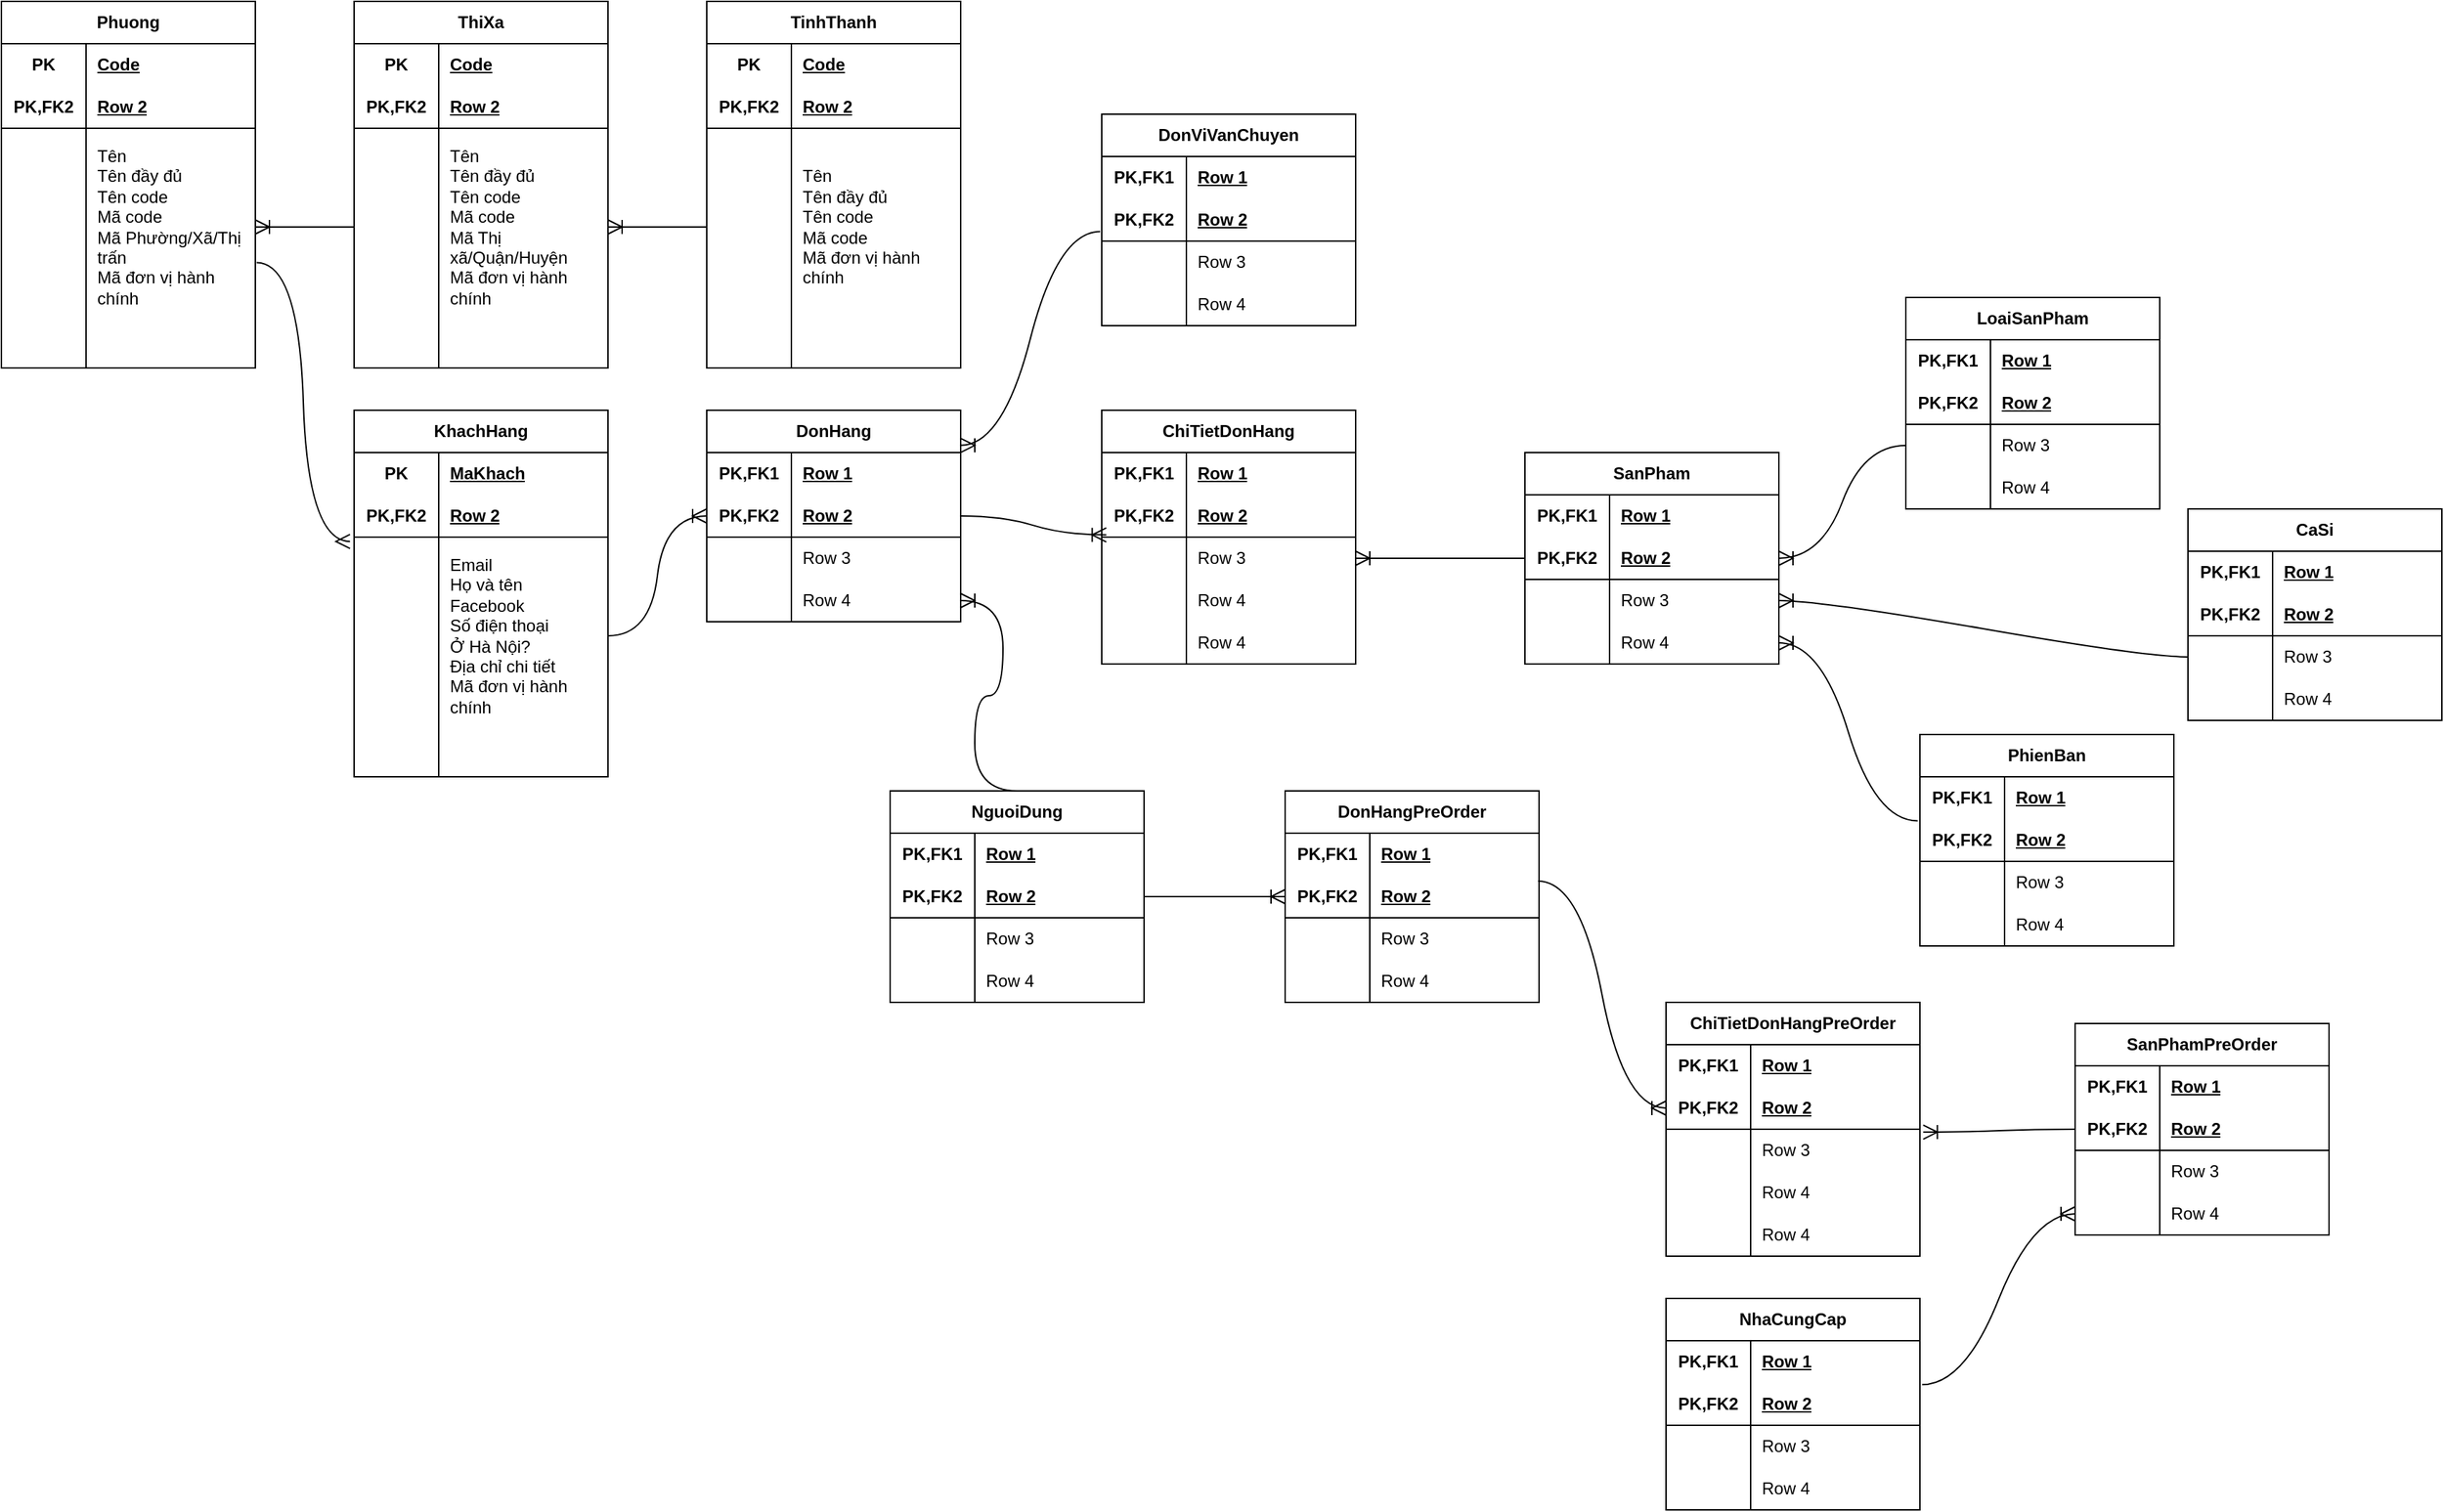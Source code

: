 <mxfile version="21.2.9" type="github">
  <diagram id="R2lEEEUBdFMjLlhIrx00" name="Page-1">
    <mxGraphModel dx="4170" dy="2573" grid="1" gridSize="10" guides="1" tooltips="1" connect="1" arrows="1" fold="1" page="1" pageScale="1" pageWidth="850" pageHeight="1100" math="0" shadow="0" extFonts="Permanent Marker^https://fonts.googleapis.com/css?family=Permanent+Marker">
      <root>
        <mxCell id="0" />
        <mxCell id="1" parent="0" />
        <mxCell id="yNtp5JxNtQ7mJypyGYlm-59" value="KhachHang" style="shape=table;startSize=30;container=1;collapsible=1;childLayout=tableLayout;fixedRows=1;rowLines=0;fontStyle=1;align=center;resizeLast=1;html=1;whiteSpace=wrap;" parent="1" vertex="1">
          <mxGeometry x="-620" y="-430" width="180" height="260" as="geometry" />
        </mxCell>
        <mxCell id="yNtp5JxNtQ7mJypyGYlm-60" value="" style="shape=tableRow;horizontal=0;startSize=0;swimlaneHead=0;swimlaneBody=0;fillColor=none;collapsible=0;dropTarget=0;points=[[0,0.5],[1,0.5]];portConstraint=eastwest;top=0;left=0;right=0;bottom=0;html=1;" parent="yNtp5JxNtQ7mJypyGYlm-59" vertex="1">
          <mxGeometry y="30" width="180" height="30" as="geometry" />
        </mxCell>
        <mxCell id="yNtp5JxNtQ7mJypyGYlm-61" value="PK" style="shape=partialRectangle;connectable=0;fillColor=none;top=0;left=0;bottom=0;right=0;fontStyle=1;overflow=hidden;html=1;whiteSpace=wrap;" parent="yNtp5JxNtQ7mJypyGYlm-60" vertex="1">
          <mxGeometry width="60" height="30" as="geometry">
            <mxRectangle width="60" height="30" as="alternateBounds" />
          </mxGeometry>
        </mxCell>
        <mxCell id="yNtp5JxNtQ7mJypyGYlm-62" value="MaKhach" style="shape=partialRectangle;connectable=0;fillColor=none;top=0;left=0;bottom=0;right=0;align=left;spacingLeft=6;fontStyle=5;overflow=hidden;html=1;whiteSpace=wrap;" parent="yNtp5JxNtQ7mJypyGYlm-60" vertex="1">
          <mxGeometry x="60" width="120" height="30" as="geometry">
            <mxRectangle width="120" height="30" as="alternateBounds" />
          </mxGeometry>
        </mxCell>
        <mxCell id="yNtp5JxNtQ7mJypyGYlm-63" value="" style="shape=tableRow;horizontal=0;startSize=0;swimlaneHead=0;swimlaneBody=0;fillColor=none;collapsible=0;dropTarget=0;points=[[0,0.5],[1,0.5]];portConstraint=eastwest;top=0;left=0;right=0;bottom=1;html=1;" parent="yNtp5JxNtQ7mJypyGYlm-59" vertex="1">
          <mxGeometry y="60" width="180" height="30" as="geometry" />
        </mxCell>
        <mxCell id="yNtp5JxNtQ7mJypyGYlm-64" value="PK,FK2" style="shape=partialRectangle;connectable=0;fillColor=none;top=0;left=0;bottom=0;right=0;fontStyle=1;overflow=hidden;html=1;whiteSpace=wrap;" parent="yNtp5JxNtQ7mJypyGYlm-63" vertex="1">
          <mxGeometry width="60" height="30" as="geometry">
            <mxRectangle width="60" height="30" as="alternateBounds" />
          </mxGeometry>
        </mxCell>
        <mxCell id="yNtp5JxNtQ7mJypyGYlm-65" value="Row 2" style="shape=partialRectangle;connectable=0;fillColor=none;top=0;left=0;bottom=0;right=0;align=left;spacingLeft=6;fontStyle=5;overflow=hidden;html=1;whiteSpace=wrap;" parent="yNtp5JxNtQ7mJypyGYlm-63" vertex="1">
          <mxGeometry x="60" width="120" height="30" as="geometry">
            <mxRectangle width="120" height="30" as="alternateBounds" />
          </mxGeometry>
        </mxCell>
        <mxCell id="yNtp5JxNtQ7mJypyGYlm-69" value="" style="shape=tableRow;horizontal=0;startSize=0;swimlaneHead=0;swimlaneBody=0;fillColor=none;collapsible=0;dropTarget=0;points=[[0,0.5],[1,0.5]];portConstraint=eastwest;top=0;left=0;right=0;bottom=0;html=1;" parent="yNtp5JxNtQ7mJypyGYlm-59" vertex="1">
          <mxGeometry y="90" width="180" height="140" as="geometry" />
        </mxCell>
        <mxCell id="yNtp5JxNtQ7mJypyGYlm-70" value="" style="shape=partialRectangle;connectable=0;fillColor=none;top=0;left=0;bottom=0;right=0;editable=1;overflow=hidden;html=1;whiteSpace=wrap;" parent="yNtp5JxNtQ7mJypyGYlm-69" vertex="1">
          <mxGeometry width="60" height="140" as="geometry">
            <mxRectangle width="60" height="140" as="alternateBounds" />
          </mxGeometry>
        </mxCell>
        <mxCell id="yNtp5JxNtQ7mJypyGYlm-71" value="Email&lt;br&gt;Họ và tên&lt;br&gt;Facebook&lt;br&gt;Số điện thoại&lt;br&gt;Ở Hà Nội?&lt;br&gt;Địa chỉ chi tiết&lt;br&gt;Mã đơn vị hành chính" style="shape=partialRectangle;connectable=0;fillColor=none;top=0;left=0;bottom=0;right=0;align=left;spacingLeft=6;overflow=hidden;html=1;whiteSpace=wrap;" parent="yNtp5JxNtQ7mJypyGYlm-69" vertex="1">
          <mxGeometry x="60" width="120" height="140" as="geometry">
            <mxRectangle width="120" height="140" as="alternateBounds" />
          </mxGeometry>
        </mxCell>
        <mxCell id="yNtp5JxNtQ7mJypyGYlm-66" value="" style="shape=tableRow;horizontal=0;startSize=0;swimlaneHead=0;swimlaneBody=0;fillColor=none;collapsible=0;dropTarget=0;points=[[0,0.5],[1,0.5]];portConstraint=eastwest;top=0;left=0;right=0;bottom=0;html=1;" parent="yNtp5JxNtQ7mJypyGYlm-59" vertex="1">
          <mxGeometry y="230" width="180" height="30" as="geometry" />
        </mxCell>
        <mxCell id="yNtp5JxNtQ7mJypyGYlm-67" value="" style="shape=partialRectangle;connectable=0;fillColor=none;top=0;left=0;bottom=0;right=0;editable=1;overflow=hidden;html=1;whiteSpace=wrap;" parent="yNtp5JxNtQ7mJypyGYlm-66" vertex="1">
          <mxGeometry width="60" height="30" as="geometry">
            <mxRectangle width="60" height="30" as="alternateBounds" />
          </mxGeometry>
        </mxCell>
        <mxCell id="yNtp5JxNtQ7mJypyGYlm-68" value="" style="shape=partialRectangle;connectable=0;fillColor=none;top=0;left=0;bottom=0;right=0;align=left;spacingLeft=6;overflow=hidden;html=1;whiteSpace=wrap;" parent="yNtp5JxNtQ7mJypyGYlm-66" vertex="1">
          <mxGeometry x="60" width="120" height="30" as="geometry">
            <mxRectangle width="120" height="30" as="alternateBounds" />
          </mxGeometry>
        </mxCell>
        <mxCell id="yNtp5JxNtQ7mJypyGYlm-85" value="SanPham&lt;br&gt;" style="shape=table;startSize=30;container=1;collapsible=1;childLayout=tableLayout;fixedRows=1;rowLines=0;fontStyle=1;align=center;resizeLast=1;html=1;whiteSpace=wrap;" parent="1" vertex="1">
          <mxGeometry x="210" y="-400" width="180" height="150" as="geometry" />
        </mxCell>
        <mxCell id="yNtp5JxNtQ7mJypyGYlm-86" value="" style="shape=tableRow;horizontal=0;startSize=0;swimlaneHead=0;swimlaneBody=0;fillColor=none;collapsible=0;dropTarget=0;points=[[0,0.5],[1,0.5]];portConstraint=eastwest;top=0;left=0;right=0;bottom=0;html=1;" parent="yNtp5JxNtQ7mJypyGYlm-85" vertex="1">
          <mxGeometry y="30" width="180" height="30" as="geometry" />
        </mxCell>
        <mxCell id="yNtp5JxNtQ7mJypyGYlm-87" value="PK,FK1" style="shape=partialRectangle;connectable=0;fillColor=none;top=0;left=0;bottom=0;right=0;fontStyle=1;overflow=hidden;html=1;whiteSpace=wrap;" parent="yNtp5JxNtQ7mJypyGYlm-86" vertex="1">
          <mxGeometry width="60" height="30" as="geometry">
            <mxRectangle width="60" height="30" as="alternateBounds" />
          </mxGeometry>
        </mxCell>
        <mxCell id="yNtp5JxNtQ7mJypyGYlm-88" value="Row 1" style="shape=partialRectangle;connectable=0;fillColor=none;top=0;left=0;bottom=0;right=0;align=left;spacingLeft=6;fontStyle=5;overflow=hidden;html=1;whiteSpace=wrap;" parent="yNtp5JxNtQ7mJypyGYlm-86" vertex="1">
          <mxGeometry x="60" width="120" height="30" as="geometry">
            <mxRectangle width="120" height="30" as="alternateBounds" />
          </mxGeometry>
        </mxCell>
        <mxCell id="yNtp5JxNtQ7mJypyGYlm-89" value="" style="shape=tableRow;horizontal=0;startSize=0;swimlaneHead=0;swimlaneBody=0;fillColor=none;collapsible=0;dropTarget=0;points=[[0,0.5],[1,0.5]];portConstraint=eastwest;top=0;left=0;right=0;bottom=1;html=1;" parent="yNtp5JxNtQ7mJypyGYlm-85" vertex="1">
          <mxGeometry y="60" width="180" height="30" as="geometry" />
        </mxCell>
        <mxCell id="yNtp5JxNtQ7mJypyGYlm-90" value="PK,FK2" style="shape=partialRectangle;connectable=0;fillColor=none;top=0;left=0;bottom=0;right=0;fontStyle=1;overflow=hidden;html=1;whiteSpace=wrap;" parent="yNtp5JxNtQ7mJypyGYlm-89" vertex="1">
          <mxGeometry width="60" height="30" as="geometry">
            <mxRectangle width="60" height="30" as="alternateBounds" />
          </mxGeometry>
        </mxCell>
        <mxCell id="yNtp5JxNtQ7mJypyGYlm-91" value="Row 2" style="shape=partialRectangle;connectable=0;fillColor=none;top=0;left=0;bottom=0;right=0;align=left;spacingLeft=6;fontStyle=5;overflow=hidden;html=1;whiteSpace=wrap;" parent="yNtp5JxNtQ7mJypyGYlm-89" vertex="1">
          <mxGeometry x="60" width="120" height="30" as="geometry">
            <mxRectangle width="120" height="30" as="alternateBounds" />
          </mxGeometry>
        </mxCell>
        <mxCell id="yNtp5JxNtQ7mJypyGYlm-92" value="" style="shape=tableRow;horizontal=0;startSize=0;swimlaneHead=0;swimlaneBody=0;fillColor=none;collapsible=0;dropTarget=0;points=[[0,0.5],[1,0.5]];portConstraint=eastwest;top=0;left=0;right=0;bottom=0;html=1;" parent="yNtp5JxNtQ7mJypyGYlm-85" vertex="1">
          <mxGeometry y="90" width="180" height="30" as="geometry" />
        </mxCell>
        <mxCell id="yNtp5JxNtQ7mJypyGYlm-93" value="" style="shape=partialRectangle;connectable=0;fillColor=none;top=0;left=0;bottom=0;right=0;editable=1;overflow=hidden;html=1;whiteSpace=wrap;" parent="yNtp5JxNtQ7mJypyGYlm-92" vertex="1">
          <mxGeometry width="60" height="30" as="geometry">
            <mxRectangle width="60" height="30" as="alternateBounds" />
          </mxGeometry>
        </mxCell>
        <mxCell id="yNtp5JxNtQ7mJypyGYlm-94" value="Row 3" style="shape=partialRectangle;connectable=0;fillColor=none;top=0;left=0;bottom=0;right=0;align=left;spacingLeft=6;overflow=hidden;html=1;whiteSpace=wrap;" parent="yNtp5JxNtQ7mJypyGYlm-92" vertex="1">
          <mxGeometry x="60" width="120" height="30" as="geometry">
            <mxRectangle width="120" height="30" as="alternateBounds" />
          </mxGeometry>
        </mxCell>
        <mxCell id="yNtp5JxNtQ7mJypyGYlm-95" value="" style="shape=tableRow;horizontal=0;startSize=0;swimlaneHead=0;swimlaneBody=0;fillColor=none;collapsible=0;dropTarget=0;points=[[0,0.5],[1,0.5]];portConstraint=eastwest;top=0;left=0;right=0;bottom=0;html=1;" parent="yNtp5JxNtQ7mJypyGYlm-85" vertex="1">
          <mxGeometry y="120" width="180" height="30" as="geometry" />
        </mxCell>
        <mxCell id="yNtp5JxNtQ7mJypyGYlm-96" value="" style="shape=partialRectangle;connectable=0;fillColor=none;top=0;left=0;bottom=0;right=0;editable=1;overflow=hidden;html=1;whiteSpace=wrap;" parent="yNtp5JxNtQ7mJypyGYlm-95" vertex="1">
          <mxGeometry width="60" height="30" as="geometry">
            <mxRectangle width="60" height="30" as="alternateBounds" />
          </mxGeometry>
        </mxCell>
        <mxCell id="yNtp5JxNtQ7mJypyGYlm-97" value="Row 4" style="shape=partialRectangle;connectable=0;fillColor=none;top=0;left=0;bottom=0;right=0;align=left;spacingLeft=6;overflow=hidden;html=1;whiteSpace=wrap;" parent="yNtp5JxNtQ7mJypyGYlm-95" vertex="1">
          <mxGeometry x="60" width="120" height="30" as="geometry">
            <mxRectangle width="120" height="30" as="alternateBounds" />
          </mxGeometry>
        </mxCell>
        <mxCell id="yNtp5JxNtQ7mJypyGYlm-111" value="DonHang" style="shape=table;startSize=30;container=1;collapsible=1;childLayout=tableLayout;fixedRows=1;rowLines=0;fontStyle=1;align=center;resizeLast=1;html=1;whiteSpace=wrap;" parent="1" vertex="1">
          <mxGeometry x="-370" y="-430" width="180" height="150" as="geometry" />
        </mxCell>
        <mxCell id="yNtp5JxNtQ7mJypyGYlm-112" value="" style="shape=tableRow;horizontal=0;startSize=0;swimlaneHead=0;swimlaneBody=0;fillColor=none;collapsible=0;dropTarget=0;points=[[0,0.5],[1,0.5]];portConstraint=eastwest;top=0;left=0;right=0;bottom=0;html=1;" parent="yNtp5JxNtQ7mJypyGYlm-111" vertex="1">
          <mxGeometry y="30" width="180" height="30" as="geometry" />
        </mxCell>
        <mxCell id="yNtp5JxNtQ7mJypyGYlm-113" value="PK,FK1" style="shape=partialRectangle;connectable=0;fillColor=none;top=0;left=0;bottom=0;right=0;fontStyle=1;overflow=hidden;html=1;whiteSpace=wrap;" parent="yNtp5JxNtQ7mJypyGYlm-112" vertex="1">
          <mxGeometry width="60" height="30" as="geometry">
            <mxRectangle width="60" height="30" as="alternateBounds" />
          </mxGeometry>
        </mxCell>
        <mxCell id="yNtp5JxNtQ7mJypyGYlm-114" value="Row 1" style="shape=partialRectangle;connectable=0;fillColor=none;top=0;left=0;bottom=0;right=0;align=left;spacingLeft=6;fontStyle=5;overflow=hidden;html=1;whiteSpace=wrap;" parent="yNtp5JxNtQ7mJypyGYlm-112" vertex="1">
          <mxGeometry x="60" width="120" height="30" as="geometry">
            <mxRectangle width="120" height="30" as="alternateBounds" />
          </mxGeometry>
        </mxCell>
        <mxCell id="yNtp5JxNtQ7mJypyGYlm-115" value="" style="shape=tableRow;horizontal=0;startSize=0;swimlaneHead=0;swimlaneBody=0;fillColor=none;collapsible=0;dropTarget=0;points=[[0,0.5],[1,0.5]];portConstraint=eastwest;top=0;left=0;right=0;bottom=1;html=1;" parent="yNtp5JxNtQ7mJypyGYlm-111" vertex="1">
          <mxGeometry y="60" width="180" height="30" as="geometry" />
        </mxCell>
        <mxCell id="yNtp5JxNtQ7mJypyGYlm-116" value="PK,FK2" style="shape=partialRectangle;connectable=0;fillColor=none;top=0;left=0;bottom=0;right=0;fontStyle=1;overflow=hidden;html=1;whiteSpace=wrap;" parent="yNtp5JxNtQ7mJypyGYlm-115" vertex="1">
          <mxGeometry width="60" height="30" as="geometry">
            <mxRectangle width="60" height="30" as="alternateBounds" />
          </mxGeometry>
        </mxCell>
        <mxCell id="yNtp5JxNtQ7mJypyGYlm-117" value="Row 2" style="shape=partialRectangle;connectable=0;fillColor=none;top=0;left=0;bottom=0;right=0;align=left;spacingLeft=6;fontStyle=5;overflow=hidden;html=1;whiteSpace=wrap;" parent="yNtp5JxNtQ7mJypyGYlm-115" vertex="1">
          <mxGeometry x="60" width="120" height="30" as="geometry">
            <mxRectangle width="120" height="30" as="alternateBounds" />
          </mxGeometry>
        </mxCell>
        <mxCell id="yNtp5JxNtQ7mJypyGYlm-118" value="" style="shape=tableRow;horizontal=0;startSize=0;swimlaneHead=0;swimlaneBody=0;fillColor=none;collapsible=0;dropTarget=0;points=[[0,0.5],[1,0.5]];portConstraint=eastwest;top=0;left=0;right=0;bottom=0;html=1;" parent="yNtp5JxNtQ7mJypyGYlm-111" vertex="1">
          <mxGeometry y="90" width="180" height="30" as="geometry" />
        </mxCell>
        <mxCell id="yNtp5JxNtQ7mJypyGYlm-119" value="" style="shape=partialRectangle;connectable=0;fillColor=none;top=0;left=0;bottom=0;right=0;editable=1;overflow=hidden;html=1;whiteSpace=wrap;" parent="yNtp5JxNtQ7mJypyGYlm-118" vertex="1">
          <mxGeometry width="60" height="30" as="geometry">
            <mxRectangle width="60" height="30" as="alternateBounds" />
          </mxGeometry>
        </mxCell>
        <mxCell id="yNtp5JxNtQ7mJypyGYlm-120" value="Row 3" style="shape=partialRectangle;connectable=0;fillColor=none;top=0;left=0;bottom=0;right=0;align=left;spacingLeft=6;overflow=hidden;html=1;whiteSpace=wrap;" parent="yNtp5JxNtQ7mJypyGYlm-118" vertex="1">
          <mxGeometry x="60" width="120" height="30" as="geometry">
            <mxRectangle width="120" height="30" as="alternateBounds" />
          </mxGeometry>
        </mxCell>
        <mxCell id="yNtp5JxNtQ7mJypyGYlm-121" value="" style="shape=tableRow;horizontal=0;startSize=0;swimlaneHead=0;swimlaneBody=0;fillColor=none;collapsible=0;dropTarget=0;points=[[0,0.5],[1,0.5]];portConstraint=eastwest;top=0;left=0;right=0;bottom=0;html=1;" parent="yNtp5JxNtQ7mJypyGYlm-111" vertex="1">
          <mxGeometry y="120" width="180" height="30" as="geometry" />
        </mxCell>
        <mxCell id="yNtp5JxNtQ7mJypyGYlm-122" value="" style="shape=partialRectangle;connectable=0;fillColor=none;top=0;left=0;bottom=0;right=0;editable=1;overflow=hidden;html=1;whiteSpace=wrap;" parent="yNtp5JxNtQ7mJypyGYlm-121" vertex="1">
          <mxGeometry width="60" height="30" as="geometry">
            <mxRectangle width="60" height="30" as="alternateBounds" />
          </mxGeometry>
        </mxCell>
        <mxCell id="yNtp5JxNtQ7mJypyGYlm-123" value="Row 4" style="shape=partialRectangle;connectable=0;fillColor=none;top=0;left=0;bottom=0;right=0;align=left;spacingLeft=6;overflow=hidden;html=1;whiteSpace=wrap;" parent="yNtp5JxNtQ7mJypyGYlm-121" vertex="1">
          <mxGeometry x="60" width="120" height="30" as="geometry">
            <mxRectangle width="120" height="30" as="alternateBounds" />
          </mxGeometry>
        </mxCell>
        <mxCell id="yNtp5JxNtQ7mJypyGYlm-124" value="NguoiDung" style="shape=table;startSize=30;container=1;collapsible=1;childLayout=tableLayout;fixedRows=1;rowLines=0;fontStyle=1;align=center;resizeLast=1;html=1;whiteSpace=wrap;" parent="1" vertex="1">
          <mxGeometry x="-240" y="-160" width="180" height="150" as="geometry" />
        </mxCell>
        <mxCell id="yNtp5JxNtQ7mJypyGYlm-125" value="" style="shape=tableRow;horizontal=0;startSize=0;swimlaneHead=0;swimlaneBody=0;fillColor=none;collapsible=0;dropTarget=0;points=[[0,0.5],[1,0.5]];portConstraint=eastwest;top=0;left=0;right=0;bottom=0;html=1;" parent="yNtp5JxNtQ7mJypyGYlm-124" vertex="1">
          <mxGeometry y="30" width="180" height="30" as="geometry" />
        </mxCell>
        <mxCell id="yNtp5JxNtQ7mJypyGYlm-126" value="PK,FK1" style="shape=partialRectangle;connectable=0;fillColor=none;top=0;left=0;bottom=0;right=0;fontStyle=1;overflow=hidden;html=1;whiteSpace=wrap;" parent="yNtp5JxNtQ7mJypyGYlm-125" vertex="1">
          <mxGeometry width="60" height="30" as="geometry">
            <mxRectangle width="60" height="30" as="alternateBounds" />
          </mxGeometry>
        </mxCell>
        <mxCell id="yNtp5JxNtQ7mJypyGYlm-127" value="Row 1" style="shape=partialRectangle;connectable=0;fillColor=none;top=0;left=0;bottom=0;right=0;align=left;spacingLeft=6;fontStyle=5;overflow=hidden;html=1;whiteSpace=wrap;" parent="yNtp5JxNtQ7mJypyGYlm-125" vertex="1">
          <mxGeometry x="60" width="120" height="30" as="geometry">
            <mxRectangle width="120" height="30" as="alternateBounds" />
          </mxGeometry>
        </mxCell>
        <mxCell id="yNtp5JxNtQ7mJypyGYlm-128" value="" style="shape=tableRow;horizontal=0;startSize=0;swimlaneHead=0;swimlaneBody=0;fillColor=none;collapsible=0;dropTarget=0;points=[[0,0.5],[1,0.5]];portConstraint=eastwest;top=0;left=0;right=0;bottom=1;html=1;" parent="yNtp5JxNtQ7mJypyGYlm-124" vertex="1">
          <mxGeometry y="60" width="180" height="30" as="geometry" />
        </mxCell>
        <mxCell id="yNtp5JxNtQ7mJypyGYlm-129" value="PK,FK2" style="shape=partialRectangle;connectable=0;fillColor=none;top=0;left=0;bottom=0;right=0;fontStyle=1;overflow=hidden;html=1;whiteSpace=wrap;" parent="yNtp5JxNtQ7mJypyGYlm-128" vertex="1">
          <mxGeometry width="60" height="30" as="geometry">
            <mxRectangle width="60" height="30" as="alternateBounds" />
          </mxGeometry>
        </mxCell>
        <mxCell id="yNtp5JxNtQ7mJypyGYlm-130" value="Row 2" style="shape=partialRectangle;connectable=0;fillColor=none;top=0;left=0;bottom=0;right=0;align=left;spacingLeft=6;fontStyle=5;overflow=hidden;html=1;whiteSpace=wrap;" parent="yNtp5JxNtQ7mJypyGYlm-128" vertex="1">
          <mxGeometry x="60" width="120" height="30" as="geometry">
            <mxRectangle width="120" height="30" as="alternateBounds" />
          </mxGeometry>
        </mxCell>
        <mxCell id="yNtp5JxNtQ7mJypyGYlm-131" value="" style="shape=tableRow;horizontal=0;startSize=0;swimlaneHead=0;swimlaneBody=0;fillColor=none;collapsible=0;dropTarget=0;points=[[0,0.5],[1,0.5]];portConstraint=eastwest;top=0;left=0;right=0;bottom=0;html=1;" parent="yNtp5JxNtQ7mJypyGYlm-124" vertex="1">
          <mxGeometry y="90" width="180" height="30" as="geometry" />
        </mxCell>
        <mxCell id="yNtp5JxNtQ7mJypyGYlm-132" value="" style="shape=partialRectangle;connectable=0;fillColor=none;top=0;left=0;bottom=0;right=0;editable=1;overflow=hidden;html=1;whiteSpace=wrap;" parent="yNtp5JxNtQ7mJypyGYlm-131" vertex="1">
          <mxGeometry width="60" height="30" as="geometry">
            <mxRectangle width="60" height="30" as="alternateBounds" />
          </mxGeometry>
        </mxCell>
        <mxCell id="yNtp5JxNtQ7mJypyGYlm-133" value="Row 3" style="shape=partialRectangle;connectable=0;fillColor=none;top=0;left=0;bottom=0;right=0;align=left;spacingLeft=6;overflow=hidden;html=1;whiteSpace=wrap;" parent="yNtp5JxNtQ7mJypyGYlm-131" vertex="1">
          <mxGeometry x="60" width="120" height="30" as="geometry">
            <mxRectangle width="120" height="30" as="alternateBounds" />
          </mxGeometry>
        </mxCell>
        <mxCell id="yNtp5JxNtQ7mJypyGYlm-134" value="" style="shape=tableRow;horizontal=0;startSize=0;swimlaneHead=0;swimlaneBody=0;fillColor=none;collapsible=0;dropTarget=0;points=[[0,0.5],[1,0.5]];portConstraint=eastwest;top=0;left=0;right=0;bottom=0;html=1;" parent="yNtp5JxNtQ7mJypyGYlm-124" vertex="1">
          <mxGeometry y="120" width="180" height="30" as="geometry" />
        </mxCell>
        <mxCell id="yNtp5JxNtQ7mJypyGYlm-135" value="" style="shape=partialRectangle;connectable=0;fillColor=none;top=0;left=0;bottom=0;right=0;editable=1;overflow=hidden;html=1;whiteSpace=wrap;" parent="yNtp5JxNtQ7mJypyGYlm-134" vertex="1">
          <mxGeometry width="60" height="30" as="geometry">
            <mxRectangle width="60" height="30" as="alternateBounds" />
          </mxGeometry>
        </mxCell>
        <mxCell id="yNtp5JxNtQ7mJypyGYlm-136" value="Row 4" style="shape=partialRectangle;connectable=0;fillColor=none;top=0;left=0;bottom=0;right=0;align=left;spacingLeft=6;overflow=hidden;html=1;whiteSpace=wrap;" parent="yNtp5JxNtQ7mJypyGYlm-134" vertex="1">
          <mxGeometry x="60" width="120" height="30" as="geometry">
            <mxRectangle width="120" height="30" as="alternateBounds" />
          </mxGeometry>
        </mxCell>
        <mxCell id="yNtp5JxNtQ7mJypyGYlm-150" value="DonViVanChuyen" style="shape=table;startSize=30;container=1;collapsible=1;childLayout=tableLayout;fixedRows=1;rowLines=0;fontStyle=1;align=center;resizeLast=1;html=1;whiteSpace=wrap;" parent="1" vertex="1">
          <mxGeometry x="-90" y="-640" width="180" height="150" as="geometry" />
        </mxCell>
        <mxCell id="yNtp5JxNtQ7mJypyGYlm-151" value="" style="shape=tableRow;horizontal=0;startSize=0;swimlaneHead=0;swimlaneBody=0;fillColor=none;collapsible=0;dropTarget=0;points=[[0,0.5],[1,0.5]];portConstraint=eastwest;top=0;left=0;right=0;bottom=0;html=1;" parent="yNtp5JxNtQ7mJypyGYlm-150" vertex="1">
          <mxGeometry y="30" width="180" height="30" as="geometry" />
        </mxCell>
        <mxCell id="yNtp5JxNtQ7mJypyGYlm-152" value="PK,FK1" style="shape=partialRectangle;connectable=0;fillColor=none;top=0;left=0;bottom=0;right=0;fontStyle=1;overflow=hidden;html=1;whiteSpace=wrap;" parent="yNtp5JxNtQ7mJypyGYlm-151" vertex="1">
          <mxGeometry width="60" height="30" as="geometry">
            <mxRectangle width="60" height="30" as="alternateBounds" />
          </mxGeometry>
        </mxCell>
        <mxCell id="yNtp5JxNtQ7mJypyGYlm-153" value="Row 1" style="shape=partialRectangle;connectable=0;fillColor=none;top=0;left=0;bottom=0;right=0;align=left;spacingLeft=6;fontStyle=5;overflow=hidden;html=1;whiteSpace=wrap;" parent="yNtp5JxNtQ7mJypyGYlm-151" vertex="1">
          <mxGeometry x="60" width="120" height="30" as="geometry">
            <mxRectangle width="120" height="30" as="alternateBounds" />
          </mxGeometry>
        </mxCell>
        <mxCell id="yNtp5JxNtQ7mJypyGYlm-154" value="" style="shape=tableRow;horizontal=0;startSize=0;swimlaneHead=0;swimlaneBody=0;fillColor=none;collapsible=0;dropTarget=0;points=[[0,0.5],[1,0.5]];portConstraint=eastwest;top=0;left=0;right=0;bottom=1;html=1;" parent="yNtp5JxNtQ7mJypyGYlm-150" vertex="1">
          <mxGeometry y="60" width="180" height="30" as="geometry" />
        </mxCell>
        <mxCell id="yNtp5JxNtQ7mJypyGYlm-155" value="PK,FK2" style="shape=partialRectangle;connectable=0;fillColor=none;top=0;left=0;bottom=0;right=0;fontStyle=1;overflow=hidden;html=1;whiteSpace=wrap;" parent="yNtp5JxNtQ7mJypyGYlm-154" vertex="1">
          <mxGeometry width="60" height="30" as="geometry">
            <mxRectangle width="60" height="30" as="alternateBounds" />
          </mxGeometry>
        </mxCell>
        <mxCell id="yNtp5JxNtQ7mJypyGYlm-156" value="Row 2" style="shape=partialRectangle;connectable=0;fillColor=none;top=0;left=0;bottom=0;right=0;align=left;spacingLeft=6;fontStyle=5;overflow=hidden;html=1;whiteSpace=wrap;" parent="yNtp5JxNtQ7mJypyGYlm-154" vertex="1">
          <mxGeometry x="60" width="120" height="30" as="geometry">
            <mxRectangle width="120" height="30" as="alternateBounds" />
          </mxGeometry>
        </mxCell>
        <mxCell id="yNtp5JxNtQ7mJypyGYlm-157" value="" style="shape=tableRow;horizontal=0;startSize=0;swimlaneHead=0;swimlaneBody=0;fillColor=none;collapsible=0;dropTarget=0;points=[[0,0.5],[1,0.5]];portConstraint=eastwest;top=0;left=0;right=0;bottom=0;html=1;" parent="yNtp5JxNtQ7mJypyGYlm-150" vertex="1">
          <mxGeometry y="90" width="180" height="30" as="geometry" />
        </mxCell>
        <mxCell id="yNtp5JxNtQ7mJypyGYlm-158" value="" style="shape=partialRectangle;connectable=0;fillColor=none;top=0;left=0;bottom=0;right=0;editable=1;overflow=hidden;html=1;whiteSpace=wrap;" parent="yNtp5JxNtQ7mJypyGYlm-157" vertex="1">
          <mxGeometry width="60" height="30" as="geometry">
            <mxRectangle width="60" height="30" as="alternateBounds" />
          </mxGeometry>
        </mxCell>
        <mxCell id="yNtp5JxNtQ7mJypyGYlm-159" value="Row 3" style="shape=partialRectangle;connectable=0;fillColor=none;top=0;left=0;bottom=0;right=0;align=left;spacingLeft=6;overflow=hidden;html=1;whiteSpace=wrap;" parent="yNtp5JxNtQ7mJypyGYlm-157" vertex="1">
          <mxGeometry x="60" width="120" height="30" as="geometry">
            <mxRectangle width="120" height="30" as="alternateBounds" />
          </mxGeometry>
        </mxCell>
        <mxCell id="yNtp5JxNtQ7mJypyGYlm-160" value="" style="shape=tableRow;horizontal=0;startSize=0;swimlaneHead=0;swimlaneBody=0;fillColor=none;collapsible=0;dropTarget=0;points=[[0,0.5],[1,0.5]];portConstraint=eastwest;top=0;left=0;right=0;bottom=0;html=1;" parent="yNtp5JxNtQ7mJypyGYlm-150" vertex="1">
          <mxGeometry y="120" width="180" height="30" as="geometry" />
        </mxCell>
        <mxCell id="yNtp5JxNtQ7mJypyGYlm-161" value="" style="shape=partialRectangle;connectable=0;fillColor=none;top=0;left=0;bottom=0;right=0;editable=1;overflow=hidden;html=1;whiteSpace=wrap;" parent="yNtp5JxNtQ7mJypyGYlm-160" vertex="1">
          <mxGeometry width="60" height="30" as="geometry">
            <mxRectangle width="60" height="30" as="alternateBounds" />
          </mxGeometry>
        </mxCell>
        <mxCell id="yNtp5JxNtQ7mJypyGYlm-162" value="Row 4" style="shape=partialRectangle;connectable=0;fillColor=none;top=0;left=0;bottom=0;right=0;align=left;spacingLeft=6;overflow=hidden;html=1;whiteSpace=wrap;" parent="yNtp5JxNtQ7mJypyGYlm-160" vertex="1">
          <mxGeometry x="60" width="120" height="30" as="geometry">
            <mxRectangle width="120" height="30" as="alternateBounds" />
          </mxGeometry>
        </mxCell>
        <mxCell id="yNtp5JxNtQ7mJypyGYlm-163" value="LoaiSanPham" style="shape=table;startSize=30;container=1;collapsible=1;childLayout=tableLayout;fixedRows=1;rowLines=0;fontStyle=1;align=center;resizeLast=1;html=1;whiteSpace=wrap;" parent="1" vertex="1">
          <mxGeometry x="480" y="-510" width="180" height="150" as="geometry" />
        </mxCell>
        <mxCell id="yNtp5JxNtQ7mJypyGYlm-164" value="" style="shape=tableRow;horizontal=0;startSize=0;swimlaneHead=0;swimlaneBody=0;fillColor=none;collapsible=0;dropTarget=0;points=[[0,0.5],[1,0.5]];portConstraint=eastwest;top=0;left=0;right=0;bottom=0;html=1;" parent="yNtp5JxNtQ7mJypyGYlm-163" vertex="1">
          <mxGeometry y="30" width="180" height="30" as="geometry" />
        </mxCell>
        <mxCell id="yNtp5JxNtQ7mJypyGYlm-165" value="PK,FK1" style="shape=partialRectangle;connectable=0;fillColor=none;top=0;left=0;bottom=0;right=0;fontStyle=1;overflow=hidden;html=1;whiteSpace=wrap;" parent="yNtp5JxNtQ7mJypyGYlm-164" vertex="1">
          <mxGeometry width="60" height="30" as="geometry">
            <mxRectangle width="60" height="30" as="alternateBounds" />
          </mxGeometry>
        </mxCell>
        <mxCell id="yNtp5JxNtQ7mJypyGYlm-166" value="Row 1" style="shape=partialRectangle;connectable=0;fillColor=none;top=0;left=0;bottom=0;right=0;align=left;spacingLeft=6;fontStyle=5;overflow=hidden;html=1;whiteSpace=wrap;" parent="yNtp5JxNtQ7mJypyGYlm-164" vertex="1">
          <mxGeometry x="60" width="120" height="30" as="geometry">
            <mxRectangle width="120" height="30" as="alternateBounds" />
          </mxGeometry>
        </mxCell>
        <mxCell id="yNtp5JxNtQ7mJypyGYlm-167" value="" style="shape=tableRow;horizontal=0;startSize=0;swimlaneHead=0;swimlaneBody=0;fillColor=none;collapsible=0;dropTarget=0;points=[[0,0.5],[1,0.5]];portConstraint=eastwest;top=0;left=0;right=0;bottom=1;html=1;" parent="yNtp5JxNtQ7mJypyGYlm-163" vertex="1">
          <mxGeometry y="60" width="180" height="30" as="geometry" />
        </mxCell>
        <mxCell id="yNtp5JxNtQ7mJypyGYlm-168" value="PK,FK2" style="shape=partialRectangle;connectable=0;fillColor=none;top=0;left=0;bottom=0;right=0;fontStyle=1;overflow=hidden;html=1;whiteSpace=wrap;" parent="yNtp5JxNtQ7mJypyGYlm-167" vertex="1">
          <mxGeometry width="60" height="30" as="geometry">
            <mxRectangle width="60" height="30" as="alternateBounds" />
          </mxGeometry>
        </mxCell>
        <mxCell id="yNtp5JxNtQ7mJypyGYlm-169" value="Row 2" style="shape=partialRectangle;connectable=0;fillColor=none;top=0;left=0;bottom=0;right=0;align=left;spacingLeft=6;fontStyle=5;overflow=hidden;html=1;whiteSpace=wrap;" parent="yNtp5JxNtQ7mJypyGYlm-167" vertex="1">
          <mxGeometry x="60" width="120" height="30" as="geometry">
            <mxRectangle width="120" height="30" as="alternateBounds" />
          </mxGeometry>
        </mxCell>
        <mxCell id="yNtp5JxNtQ7mJypyGYlm-170" value="" style="shape=tableRow;horizontal=0;startSize=0;swimlaneHead=0;swimlaneBody=0;fillColor=none;collapsible=0;dropTarget=0;points=[[0,0.5],[1,0.5]];portConstraint=eastwest;top=0;left=0;right=0;bottom=0;html=1;" parent="yNtp5JxNtQ7mJypyGYlm-163" vertex="1">
          <mxGeometry y="90" width="180" height="30" as="geometry" />
        </mxCell>
        <mxCell id="yNtp5JxNtQ7mJypyGYlm-171" value="" style="shape=partialRectangle;connectable=0;fillColor=none;top=0;left=0;bottom=0;right=0;editable=1;overflow=hidden;html=1;whiteSpace=wrap;" parent="yNtp5JxNtQ7mJypyGYlm-170" vertex="1">
          <mxGeometry width="60" height="30" as="geometry">
            <mxRectangle width="60" height="30" as="alternateBounds" />
          </mxGeometry>
        </mxCell>
        <mxCell id="yNtp5JxNtQ7mJypyGYlm-172" value="Row 3" style="shape=partialRectangle;connectable=0;fillColor=none;top=0;left=0;bottom=0;right=0;align=left;spacingLeft=6;overflow=hidden;html=1;whiteSpace=wrap;" parent="yNtp5JxNtQ7mJypyGYlm-170" vertex="1">
          <mxGeometry x="60" width="120" height="30" as="geometry">
            <mxRectangle width="120" height="30" as="alternateBounds" />
          </mxGeometry>
        </mxCell>
        <mxCell id="yNtp5JxNtQ7mJypyGYlm-173" value="" style="shape=tableRow;horizontal=0;startSize=0;swimlaneHead=0;swimlaneBody=0;fillColor=none;collapsible=0;dropTarget=0;points=[[0,0.5],[1,0.5]];portConstraint=eastwest;top=0;left=0;right=0;bottom=0;html=1;" parent="yNtp5JxNtQ7mJypyGYlm-163" vertex="1">
          <mxGeometry y="120" width="180" height="30" as="geometry" />
        </mxCell>
        <mxCell id="yNtp5JxNtQ7mJypyGYlm-174" value="" style="shape=partialRectangle;connectable=0;fillColor=none;top=0;left=0;bottom=0;right=0;editable=1;overflow=hidden;html=1;whiteSpace=wrap;" parent="yNtp5JxNtQ7mJypyGYlm-173" vertex="1">
          <mxGeometry width="60" height="30" as="geometry">
            <mxRectangle width="60" height="30" as="alternateBounds" />
          </mxGeometry>
        </mxCell>
        <mxCell id="yNtp5JxNtQ7mJypyGYlm-175" value="Row 4" style="shape=partialRectangle;connectable=0;fillColor=none;top=0;left=0;bottom=0;right=0;align=left;spacingLeft=6;overflow=hidden;html=1;whiteSpace=wrap;" parent="yNtp5JxNtQ7mJypyGYlm-173" vertex="1">
          <mxGeometry x="60" width="120" height="30" as="geometry">
            <mxRectangle width="120" height="30" as="alternateBounds" />
          </mxGeometry>
        </mxCell>
        <mxCell id="yNtp5JxNtQ7mJypyGYlm-176" value="CaSi" style="shape=table;startSize=30;container=1;collapsible=1;childLayout=tableLayout;fixedRows=1;rowLines=0;fontStyle=1;align=center;resizeLast=1;html=1;whiteSpace=wrap;" parent="1" vertex="1">
          <mxGeometry x="680" y="-360" width="180" height="150" as="geometry" />
        </mxCell>
        <mxCell id="yNtp5JxNtQ7mJypyGYlm-177" value="" style="shape=tableRow;horizontal=0;startSize=0;swimlaneHead=0;swimlaneBody=0;fillColor=none;collapsible=0;dropTarget=0;points=[[0,0.5],[1,0.5]];portConstraint=eastwest;top=0;left=0;right=0;bottom=0;html=1;" parent="yNtp5JxNtQ7mJypyGYlm-176" vertex="1">
          <mxGeometry y="30" width="180" height="30" as="geometry" />
        </mxCell>
        <mxCell id="yNtp5JxNtQ7mJypyGYlm-178" value="PK,FK1" style="shape=partialRectangle;connectable=0;fillColor=none;top=0;left=0;bottom=0;right=0;fontStyle=1;overflow=hidden;html=1;whiteSpace=wrap;" parent="yNtp5JxNtQ7mJypyGYlm-177" vertex="1">
          <mxGeometry width="60" height="30" as="geometry">
            <mxRectangle width="60" height="30" as="alternateBounds" />
          </mxGeometry>
        </mxCell>
        <mxCell id="yNtp5JxNtQ7mJypyGYlm-179" value="Row 1" style="shape=partialRectangle;connectable=0;fillColor=none;top=0;left=0;bottom=0;right=0;align=left;spacingLeft=6;fontStyle=5;overflow=hidden;html=1;whiteSpace=wrap;" parent="yNtp5JxNtQ7mJypyGYlm-177" vertex="1">
          <mxGeometry x="60" width="120" height="30" as="geometry">
            <mxRectangle width="120" height="30" as="alternateBounds" />
          </mxGeometry>
        </mxCell>
        <mxCell id="yNtp5JxNtQ7mJypyGYlm-180" value="" style="shape=tableRow;horizontal=0;startSize=0;swimlaneHead=0;swimlaneBody=0;fillColor=none;collapsible=0;dropTarget=0;points=[[0,0.5],[1,0.5]];portConstraint=eastwest;top=0;left=0;right=0;bottom=1;html=1;" parent="yNtp5JxNtQ7mJypyGYlm-176" vertex="1">
          <mxGeometry y="60" width="180" height="30" as="geometry" />
        </mxCell>
        <mxCell id="yNtp5JxNtQ7mJypyGYlm-181" value="PK,FK2" style="shape=partialRectangle;connectable=0;fillColor=none;top=0;left=0;bottom=0;right=0;fontStyle=1;overflow=hidden;html=1;whiteSpace=wrap;" parent="yNtp5JxNtQ7mJypyGYlm-180" vertex="1">
          <mxGeometry width="60" height="30" as="geometry">
            <mxRectangle width="60" height="30" as="alternateBounds" />
          </mxGeometry>
        </mxCell>
        <mxCell id="yNtp5JxNtQ7mJypyGYlm-182" value="Row 2" style="shape=partialRectangle;connectable=0;fillColor=none;top=0;left=0;bottom=0;right=0;align=left;spacingLeft=6;fontStyle=5;overflow=hidden;html=1;whiteSpace=wrap;" parent="yNtp5JxNtQ7mJypyGYlm-180" vertex="1">
          <mxGeometry x="60" width="120" height="30" as="geometry">
            <mxRectangle width="120" height="30" as="alternateBounds" />
          </mxGeometry>
        </mxCell>
        <mxCell id="yNtp5JxNtQ7mJypyGYlm-183" value="" style="shape=tableRow;horizontal=0;startSize=0;swimlaneHead=0;swimlaneBody=0;fillColor=none;collapsible=0;dropTarget=0;points=[[0,0.5],[1,0.5]];portConstraint=eastwest;top=0;left=0;right=0;bottom=0;html=1;" parent="yNtp5JxNtQ7mJypyGYlm-176" vertex="1">
          <mxGeometry y="90" width="180" height="30" as="geometry" />
        </mxCell>
        <mxCell id="yNtp5JxNtQ7mJypyGYlm-184" value="" style="shape=partialRectangle;connectable=0;fillColor=none;top=0;left=0;bottom=0;right=0;editable=1;overflow=hidden;html=1;whiteSpace=wrap;" parent="yNtp5JxNtQ7mJypyGYlm-183" vertex="1">
          <mxGeometry width="60" height="30" as="geometry">
            <mxRectangle width="60" height="30" as="alternateBounds" />
          </mxGeometry>
        </mxCell>
        <mxCell id="yNtp5JxNtQ7mJypyGYlm-185" value="Row 3" style="shape=partialRectangle;connectable=0;fillColor=none;top=0;left=0;bottom=0;right=0;align=left;spacingLeft=6;overflow=hidden;html=1;whiteSpace=wrap;" parent="yNtp5JxNtQ7mJypyGYlm-183" vertex="1">
          <mxGeometry x="60" width="120" height="30" as="geometry">
            <mxRectangle width="120" height="30" as="alternateBounds" />
          </mxGeometry>
        </mxCell>
        <mxCell id="yNtp5JxNtQ7mJypyGYlm-186" value="" style="shape=tableRow;horizontal=0;startSize=0;swimlaneHead=0;swimlaneBody=0;fillColor=none;collapsible=0;dropTarget=0;points=[[0,0.5],[1,0.5]];portConstraint=eastwest;top=0;left=0;right=0;bottom=0;html=1;" parent="yNtp5JxNtQ7mJypyGYlm-176" vertex="1">
          <mxGeometry y="120" width="180" height="30" as="geometry" />
        </mxCell>
        <mxCell id="yNtp5JxNtQ7mJypyGYlm-187" value="" style="shape=partialRectangle;connectable=0;fillColor=none;top=0;left=0;bottom=0;right=0;editable=1;overflow=hidden;html=1;whiteSpace=wrap;" parent="yNtp5JxNtQ7mJypyGYlm-186" vertex="1">
          <mxGeometry width="60" height="30" as="geometry">
            <mxRectangle width="60" height="30" as="alternateBounds" />
          </mxGeometry>
        </mxCell>
        <mxCell id="yNtp5JxNtQ7mJypyGYlm-188" value="Row 4" style="shape=partialRectangle;connectable=0;fillColor=none;top=0;left=0;bottom=0;right=0;align=left;spacingLeft=6;overflow=hidden;html=1;whiteSpace=wrap;" parent="yNtp5JxNtQ7mJypyGYlm-186" vertex="1">
          <mxGeometry x="60" width="120" height="30" as="geometry">
            <mxRectangle width="120" height="30" as="alternateBounds" />
          </mxGeometry>
        </mxCell>
        <mxCell id="yNtp5JxNtQ7mJypyGYlm-191" value="ChiTietDonHang" style="shape=table;startSize=30;container=1;collapsible=1;childLayout=tableLayout;fixedRows=1;rowLines=0;fontStyle=1;align=center;resizeLast=1;html=1;whiteSpace=wrap;" parent="1" vertex="1">
          <mxGeometry x="-90" y="-430" width="180" height="180" as="geometry" />
        </mxCell>
        <mxCell id="yNtp5JxNtQ7mJypyGYlm-192" value="" style="shape=tableRow;horizontal=0;startSize=0;swimlaneHead=0;swimlaneBody=0;fillColor=none;collapsible=0;dropTarget=0;points=[[0,0.5],[1,0.5]];portConstraint=eastwest;top=0;left=0;right=0;bottom=0;html=1;" parent="yNtp5JxNtQ7mJypyGYlm-191" vertex="1">
          <mxGeometry y="30" width="180" height="30" as="geometry" />
        </mxCell>
        <mxCell id="yNtp5JxNtQ7mJypyGYlm-193" value="PK,FK1" style="shape=partialRectangle;connectable=0;fillColor=none;top=0;left=0;bottom=0;right=0;fontStyle=1;overflow=hidden;html=1;whiteSpace=wrap;" parent="yNtp5JxNtQ7mJypyGYlm-192" vertex="1">
          <mxGeometry width="60" height="30" as="geometry">
            <mxRectangle width="60" height="30" as="alternateBounds" />
          </mxGeometry>
        </mxCell>
        <mxCell id="yNtp5JxNtQ7mJypyGYlm-194" value="Row 1" style="shape=partialRectangle;connectable=0;fillColor=none;top=0;left=0;bottom=0;right=0;align=left;spacingLeft=6;fontStyle=5;overflow=hidden;html=1;whiteSpace=wrap;" parent="yNtp5JxNtQ7mJypyGYlm-192" vertex="1">
          <mxGeometry x="60" width="120" height="30" as="geometry">
            <mxRectangle width="120" height="30" as="alternateBounds" />
          </mxGeometry>
        </mxCell>
        <mxCell id="yNtp5JxNtQ7mJypyGYlm-195" value="" style="shape=tableRow;horizontal=0;startSize=0;swimlaneHead=0;swimlaneBody=0;fillColor=none;collapsible=0;dropTarget=0;points=[[0,0.5],[1,0.5]];portConstraint=eastwest;top=0;left=0;right=0;bottom=1;html=1;" parent="yNtp5JxNtQ7mJypyGYlm-191" vertex="1">
          <mxGeometry y="60" width="180" height="30" as="geometry" />
        </mxCell>
        <mxCell id="yNtp5JxNtQ7mJypyGYlm-196" value="PK,FK2" style="shape=partialRectangle;connectable=0;fillColor=none;top=0;left=0;bottom=0;right=0;fontStyle=1;overflow=hidden;html=1;whiteSpace=wrap;" parent="yNtp5JxNtQ7mJypyGYlm-195" vertex="1">
          <mxGeometry width="60" height="30" as="geometry">
            <mxRectangle width="60" height="30" as="alternateBounds" />
          </mxGeometry>
        </mxCell>
        <mxCell id="yNtp5JxNtQ7mJypyGYlm-197" value="Row 2" style="shape=partialRectangle;connectable=0;fillColor=none;top=0;left=0;bottom=0;right=0;align=left;spacingLeft=6;fontStyle=5;overflow=hidden;html=1;whiteSpace=wrap;" parent="yNtp5JxNtQ7mJypyGYlm-195" vertex="1">
          <mxGeometry x="60" width="120" height="30" as="geometry">
            <mxRectangle width="120" height="30" as="alternateBounds" />
          </mxGeometry>
        </mxCell>
        <mxCell id="yNtp5JxNtQ7mJypyGYlm-198" value="" style="shape=tableRow;horizontal=0;startSize=0;swimlaneHead=0;swimlaneBody=0;fillColor=none;collapsible=0;dropTarget=0;points=[[0,0.5],[1,0.5]];portConstraint=eastwest;top=0;left=0;right=0;bottom=0;html=1;" parent="yNtp5JxNtQ7mJypyGYlm-191" vertex="1">
          <mxGeometry y="90" width="180" height="30" as="geometry" />
        </mxCell>
        <mxCell id="yNtp5JxNtQ7mJypyGYlm-199" value="" style="shape=partialRectangle;connectable=0;fillColor=none;top=0;left=0;bottom=0;right=0;editable=1;overflow=hidden;html=1;whiteSpace=wrap;" parent="yNtp5JxNtQ7mJypyGYlm-198" vertex="1">
          <mxGeometry width="60" height="30" as="geometry">
            <mxRectangle width="60" height="30" as="alternateBounds" />
          </mxGeometry>
        </mxCell>
        <mxCell id="yNtp5JxNtQ7mJypyGYlm-200" value="Row 3" style="shape=partialRectangle;connectable=0;fillColor=none;top=0;left=0;bottom=0;right=0;align=left;spacingLeft=6;overflow=hidden;html=1;whiteSpace=wrap;" parent="yNtp5JxNtQ7mJypyGYlm-198" vertex="1">
          <mxGeometry x="60" width="120" height="30" as="geometry">
            <mxRectangle width="120" height="30" as="alternateBounds" />
          </mxGeometry>
        </mxCell>
        <mxCell id="yNtp5JxNtQ7mJypyGYlm-201" value="" style="shape=tableRow;horizontal=0;startSize=0;swimlaneHead=0;swimlaneBody=0;fillColor=none;collapsible=0;dropTarget=0;points=[[0,0.5],[1,0.5]];portConstraint=eastwest;top=0;left=0;right=0;bottom=0;html=1;" parent="yNtp5JxNtQ7mJypyGYlm-191" vertex="1">
          <mxGeometry y="120" width="180" height="30" as="geometry" />
        </mxCell>
        <mxCell id="yNtp5JxNtQ7mJypyGYlm-202" value="" style="shape=partialRectangle;connectable=0;fillColor=none;top=0;left=0;bottom=0;right=0;editable=1;overflow=hidden;html=1;whiteSpace=wrap;" parent="yNtp5JxNtQ7mJypyGYlm-201" vertex="1">
          <mxGeometry width="60" height="30" as="geometry">
            <mxRectangle width="60" height="30" as="alternateBounds" />
          </mxGeometry>
        </mxCell>
        <mxCell id="yNtp5JxNtQ7mJypyGYlm-203" value="Row 4" style="shape=partialRectangle;connectable=0;fillColor=none;top=0;left=0;bottom=0;right=0;align=left;spacingLeft=6;overflow=hidden;html=1;whiteSpace=wrap;" parent="yNtp5JxNtQ7mJypyGYlm-201" vertex="1">
          <mxGeometry x="60" width="120" height="30" as="geometry">
            <mxRectangle width="120" height="30" as="alternateBounds" />
          </mxGeometry>
        </mxCell>
        <mxCell id="TpKHRP9fc7nJo59U3OYB-1" value="" style="shape=tableRow;horizontal=0;startSize=0;swimlaneHead=0;swimlaneBody=0;fillColor=none;collapsible=0;dropTarget=0;points=[[0,0.5],[1,0.5]];portConstraint=eastwest;top=0;left=0;right=0;bottom=0;html=1;" parent="yNtp5JxNtQ7mJypyGYlm-191" vertex="1">
          <mxGeometry y="150" width="180" height="30" as="geometry" />
        </mxCell>
        <mxCell id="TpKHRP9fc7nJo59U3OYB-2" value="" style="shape=partialRectangle;connectable=0;fillColor=none;top=0;left=0;bottom=0;right=0;editable=1;overflow=hidden;html=1;whiteSpace=wrap;" parent="TpKHRP9fc7nJo59U3OYB-1" vertex="1">
          <mxGeometry width="60" height="30" as="geometry">
            <mxRectangle width="60" height="30" as="alternateBounds" />
          </mxGeometry>
        </mxCell>
        <mxCell id="TpKHRP9fc7nJo59U3OYB-3" value="Row 4" style="shape=partialRectangle;connectable=0;fillColor=none;top=0;left=0;bottom=0;right=0;align=left;spacingLeft=6;overflow=hidden;html=1;whiteSpace=wrap;" parent="TpKHRP9fc7nJo59U3OYB-1" vertex="1">
          <mxGeometry x="60" width="120" height="30" as="geometry">
            <mxRectangle width="120" height="30" as="alternateBounds" />
          </mxGeometry>
        </mxCell>
        <mxCell id="yNtp5JxNtQ7mJypyGYlm-220" value="PhienBan" style="shape=table;startSize=30;container=1;collapsible=1;childLayout=tableLayout;fixedRows=1;rowLines=0;fontStyle=1;align=center;resizeLast=1;html=1;whiteSpace=wrap;" parent="1" vertex="1">
          <mxGeometry x="490" y="-200" width="180" height="150" as="geometry" />
        </mxCell>
        <mxCell id="yNtp5JxNtQ7mJypyGYlm-221" value="" style="shape=tableRow;horizontal=0;startSize=0;swimlaneHead=0;swimlaneBody=0;fillColor=none;collapsible=0;dropTarget=0;points=[[0,0.5],[1,0.5]];portConstraint=eastwest;top=0;left=0;right=0;bottom=0;html=1;" parent="yNtp5JxNtQ7mJypyGYlm-220" vertex="1">
          <mxGeometry y="30" width="180" height="30" as="geometry" />
        </mxCell>
        <mxCell id="yNtp5JxNtQ7mJypyGYlm-222" value="PK,FK1" style="shape=partialRectangle;connectable=0;fillColor=none;top=0;left=0;bottom=0;right=0;fontStyle=1;overflow=hidden;html=1;whiteSpace=wrap;" parent="yNtp5JxNtQ7mJypyGYlm-221" vertex="1">
          <mxGeometry width="60" height="30" as="geometry">
            <mxRectangle width="60" height="30" as="alternateBounds" />
          </mxGeometry>
        </mxCell>
        <mxCell id="yNtp5JxNtQ7mJypyGYlm-223" value="Row 1" style="shape=partialRectangle;connectable=0;fillColor=none;top=0;left=0;bottom=0;right=0;align=left;spacingLeft=6;fontStyle=5;overflow=hidden;html=1;whiteSpace=wrap;" parent="yNtp5JxNtQ7mJypyGYlm-221" vertex="1">
          <mxGeometry x="60" width="120" height="30" as="geometry">
            <mxRectangle width="120" height="30" as="alternateBounds" />
          </mxGeometry>
        </mxCell>
        <mxCell id="yNtp5JxNtQ7mJypyGYlm-224" value="" style="shape=tableRow;horizontal=0;startSize=0;swimlaneHead=0;swimlaneBody=0;fillColor=none;collapsible=0;dropTarget=0;points=[[0,0.5],[1,0.5]];portConstraint=eastwest;top=0;left=0;right=0;bottom=1;html=1;" parent="yNtp5JxNtQ7mJypyGYlm-220" vertex="1">
          <mxGeometry y="60" width="180" height="30" as="geometry" />
        </mxCell>
        <mxCell id="yNtp5JxNtQ7mJypyGYlm-225" value="PK,FK2" style="shape=partialRectangle;connectable=0;fillColor=none;top=0;left=0;bottom=0;right=0;fontStyle=1;overflow=hidden;html=1;whiteSpace=wrap;" parent="yNtp5JxNtQ7mJypyGYlm-224" vertex="1">
          <mxGeometry width="60" height="30" as="geometry">
            <mxRectangle width="60" height="30" as="alternateBounds" />
          </mxGeometry>
        </mxCell>
        <mxCell id="yNtp5JxNtQ7mJypyGYlm-226" value="Row 2" style="shape=partialRectangle;connectable=0;fillColor=none;top=0;left=0;bottom=0;right=0;align=left;spacingLeft=6;fontStyle=5;overflow=hidden;html=1;whiteSpace=wrap;" parent="yNtp5JxNtQ7mJypyGYlm-224" vertex="1">
          <mxGeometry x="60" width="120" height="30" as="geometry">
            <mxRectangle width="120" height="30" as="alternateBounds" />
          </mxGeometry>
        </mxCell>
        <mxCell id="yNtp5JxNtQ7mJypyGYlm-227" value="" style="shape=tableRow;horizontal=0;startSize=0;swimlaneHead=0;swimlaneBody=0;fillColor=none;collapsible=0;dropTarget=0;points=[[0,0.5],[1,0.5]];portConstraint=eastwest;top=0;left=0;right=0;bottom=0;html=1;" parent="yNtp5JxNtQ7mJypyGYlm-220" vertex="1">
          <mxGeometry y="90" width="180" height="30" as="geometry" />
        </mxCell>
        <mxCell id="yNtp5JxNtQ7mJypyGYlm-228" value="" style="shape=partialRectangle;connectable=0;fillColor=none;top=0;left=0;bottom=0;right=0;editable=1;overflow=hidden;html=1;whiteSpace=wrap;" parent="yNtp5JxNtQ7mJypyGYlm-227" vertex="1">
          <mxGeometry width="60" height="30" as="geometry">
            <mxRectangle width="60" height="30" as="alternateBounds" />
          </mxGeometry>
        </mxCell>
        <mxCell id="yNtp5JxNtQ7mJypyGYlm-229" value="Row 3" style="shape=partialRectangle;connectable=0;fillColor=none;top=0;left=0;bottom=0;right=0;align=left;spacingLeft=6;overflow=hidden;html=1;whiteSpace=wrap;" parent="yNtp5JxNtQ7mJypyGYlm-227" vertex="1">
          <mxGeometry x="60" width="120" height="30" as="geometry">
            <mxRectangle width="120" height="30" as="alternateBounds" />
          </mxGeometry>
        </mxCell>
        <mxCell id="yNtp5JxNtQ7mJypyGYlm-230" value="" style="shape=tableRow;horizontal=0;startSize=0;swimlaneHead=0;swimlaneBody=0;fillColor=none;collapsible=0;dropTarget=0;points=[[0,0.5],[1,0.5]];portConstraint=eastwest;top=0;left=0;right=0;bottom=0;html=1;" parent="yNtp5JxNtQ7mJypyGYlm-220" vertex="1">
          <mxGeometry y="120" width="180" height="30" as="geometry" />
        </mxCell>
        <mxCell id="yNtp5JxNtQ7mJypyGYlm-231" value="" style="shape=partialRectangle;connectable=0;fillColor=none;top=0;left=0;bottom=0;right=0;editable=1;overflow=hidden;html=1;whiteSpace=wrap;" parent="yNtp5JxNtQ7mJypyGYlm-230" vertex="1">
          <mxGeometry width="60" height="30" as="geometry">
            <mxRectangle width="60" height="30" as="alternateBounds" />
          </mxGeometry>
        </mxCell>
        <mxCell id="yNtp5JxNtQ7mJypyGYlm-232" value="Row 4" style="shape=partialRectangle;connectable=0;fillColor=none;top=0;left=0;bottom=0;right=0;align=left;spacingLeft=6;overflow=hidden;html=1;whiteSpace=wrap;" parent="yNtp5JxNtQ7mJypyGYlm-230" vertex="1">
          <mxGeometry x="60" width="120" height="30" as="geometry">
            <mxRectangle width="120" height="30" as="alternateBounds" />
          </mxGeometry>
        </mxCell>
        <mxCell id="TpKHRP9fc7nJo59U3OYB-4" value="Phuong" style="shape=table;startSize=30;container=1;collapsible=1;childLayout=tableLayout;fixedRows=1;rowLines=0;fontStyle=1;align=center;resizeLast=1;html=1;whiteSpace=wrap;" parent="1" vertex="1">
          <mxGeometry x="-870" y="-720" width="180" height="260" as="geometry" />
        </mxCell>
        <mxCell id="TpKHRP9fc7nJo59U3OYB-5" value="" style="shape=tableRow;horizontal=0;startSize=0;swimlaneHead=0;swimlaneBody=0;fillColor=none;collapsible=0;dropTarget=0;points=[[0,0.5],[1,0.5]];portConstraint=eastwest;top=0;left=0;right=0;bottom=0;html=1;" parent="TpKHRP9fc7nJo59U3OYB-4" vertex="1">
          <mxGeometry y="30" width="180" height="30" as="geometry" />
        </mxCell>
        <mxCell id="TpKHRP9fc7nJo59U3OYB-6" value="PK" style="shape=partialRectangle;connectable=0;fillColor=none;top=0;left=0;bottom=0;right=0;fontStyle=1;overflow=hidden;html=1;whiteSpace=wrap;" parent="TpKHRP9fc7nJo59U3OYB-5" vertex="1">
          <mxGeometry width="60" height="30" as="geometry">
            <mxRectangle width="60" height="30" as="alternateBounds" />
          </mxGeometry>
        </mxCell>
        <mxCell id="TpKHRP9fc7nJo59U3OYB-7" value="Code" style="shape=partialRectangle;connectable=0;fillColor=none;top=0;left=0;bottom=0;right=0;align=left;spacingLeft=6;fontStyle=5;overflow=hidden;html=1;whiteSpace=wrap;" parent="TpKHRP9fc7nJo59U3OYB-5" vertex="1">
          <mxGeometry x="60" width="120" height="30" as="geometry">
            <mxRectangle width="120" height="30" as="alternateBounds" />
          </mxGeometry>
        </mxCell>
        <mxCell id="TpKHRP9fc7nJo59U3OYB-8" value="" style="shape=tableRow;horizontal=0;startSize=0;swimlaneHead=0;swimlaneBody=0;fillColor=none;collapsible=0;dropTarget=0;points=[[0,0.5],[1,0.5]];portConstraint=eastwest;top=0;left=0;right=0;bottom=1;html=1;" parent="TpKHRP9fc7nJo59U3OYB-4" vertex="1">
          <mxGeometry y="60" width="180" height="30" as="geometry" />
        </mxCell>
        <mxCell id="TpKHRP9fc7nJo59U3OYB-9" value="PK,FK2" style="shape=partialRectangle;connectable=0;fillColor=none;top=0;left=0;bottom=0;right=0;fontStyle=1;overflow=hidden;html=1;whiteSpace=wrap;" parent="TpKHRP9fc7nJo59U3OYB-8" vertex="1">
          <mxGeometry width="60" height="30" as="geometry">
            <mxRectangle width="60" height="30" as="alternateBounds" />
          </mxGeometry>
        </mxCell>
        <mxCell id="TpKHRP9fc7nJo59U3OYB-10" value="Row 2" style="shape=partialRectangle;connectable=0;fillColor=none;top=0;left=0;bottom=0;right=0;align=left;spacingLeft=6;fontStyle=5;overflow=hidden;html=1;whiteSpace=wrap;" parent="TpKHRP9fc7nJo59U3OYB-8" vertex="1">
          <mxGeometry x="60" width="120" height="30" as="geometry">
            <mxRectangle width="120" height="30" as="alternateBounds" />
          </mxGeometry>
        </mxCell>
        <mxCell id="TpKHRP9fc7nJo59U3OYB-11" value="" style="shape=tableRow;horizontal=0;startSize=0;swimlaneHead=0;swimlaneBody=0;fillColor=none;collapsible=0;dropTarget=0;points=[[0,0.5],[1,0.5]];portConstraint=eastwest;top=0;left=0;right=0;bottom=0;html=1;" parent="TpKHRP9fc7nJo59U3OYB-4" vertex="1">
          <mxGeometry y="90" width="180" height="140" as="geometry" />
        </mxCell>
        <mxCell id="TpKHRP9fc7nJo59U3OYB-12" value="" style="shape=partialRectangle;connectable=0;fillColor=none;top=0;left=0;bottom=0;right=0;editable=1;overflow=hidden;html=1;whiteSpace=wrap;" parent="TpKHRP9fc7nJo59U3OYB-11" vertex="1">
          <mxGeometry width="60" height="140" as="geometry">
            <mxRectangle width="60" height="140" as="alternateBounds" />
          </mxGeometry>
        </mxCell>
        <mxCell id="TpKHRP9fc7nJo59U3OYB-13" value="Tên&lt;br&gt;Tên đầy đủ&lt;br&gt;Tên code&lt;br&gt;Mã code&lt;br&gt;Mã Phường/Xã/Thị trấn&lt;br&gt;Mã đơn vị hành chính" style="shape=partialRectangle;connectable=0;fillColor=none;top=0;left=0;bottom=0;right=0;align=left;spacingLeft=6;overflow=hidden;html=1;whiteSpace=wrap;" parent="TpKHRP9fc7nJo59U3OYB-11" vertex="1">
          <mxGeometry x="60" width="120" height="140" as="geometry">
            <mxRectangle width="120" height="140" as="alternateBounds" />
          </mxGeometry>
        </mxCell>
        <mxCell id="TpKHRP9fc7nJo59U3OYB-14" value="" style="shape=tableRow;horizontal=0;startSize=0;swimlaneHead=0;swimlaneBody=0;fillColor=none;collapsible=0;dropTarget=0;points=[[0,0.5],[1,0.5]];portConstraint=eastwest;top=0;left=0;right=0;bottom=0;html=1;" parent="TpKHRP9fc7nJo59U3OYB-4" vertex="1">
          <mxGeometry y="230" width="180" height="30" as="geometry" />
        </mxCell>
        <mxCell id="TpKHRP9fc7nJo59U3OYB-15" value="" style="shape=partialRectangle;connectable=0;fillColor=none;top=0;left=0;bottom=0;right=0;editable=1;overflow=hidden;html=1;whiteSpace=wrap;" parent="TpKHRP9fc7nJo59U3OYB-14" vertex="1">
          <mxGeometry width="60" height="30" as="geometry">
            <mxRectangle width="60" height="30" as="alternateBounds" />
          </mxGeometry>
        </mxCell>
        <mxCell id="TpKHRP9fc7nJo59U3OYB-16" value="" style="shape=partialRectangle;connectable=0;fillColor=none;top=0;left=0;bottom=0;right=0;align=left;spacingLeft=6;overflow=hidden;html=1;whiteSpace=wrap;" parent="TpKHRP9fc7nJo59U3OYB-14" vertex="1">
          <mxGeometry x="60" width="120" height="30" as="geometry">
            <mxRectangle width="120" height="30" as="alternateBounds" />
          </mxGeometry>
        </mxCell>
        <mxCell id="TpKHRP9fc7nJo59U3OYB-17" value="ThiXa" style="shape=table;startSize=30;container=1;collapsible=1;childLayout=tableLayout;fixedRows=1;rowLines=0;fontStyle=1;align=center;resizeLast=1;html=1;whiteSpace=wrap;" parent="1" vertex="1">
          <mxGeometry x="-620" y="-720" width="180" height="260" as="geometry" />
        </mxCell>
        <mxCell id="TpKHRP9fc7nJo59U3OYB-18" value="" style="shape=tableRow;horizontal=0;startSize=0;swimlaneHead=0;swimlaneBody=0;fillColor=none;collapsible=0;dropTarget=0;points=[[0,0.5],[1,0.5]];portConstraint=eastwest;top=0;left=0;right=0;bottom=0;html=1;" parent="TpKHRP9fc7nJo59U3OYB-17" vertex="1">
          <mxGeometry y="30" width="180" height="30" as="geometry" />
        </mxCell>
        <mxCell id="TpKHRP9fc7nJo59U3OYB-19" value="PK" style="shape=partialRectangle;connectable=0;fillColor=none;top=0;left=0;bottom=0;right=0;fontStyle=1;overflow=hidden;html=1;whiteSpace=wrap;" parent="TpKHRP9fc7nJo59U3OYB-18" vertex="1">
          <mxGeometry width="60" height="30" as="geometry">
            <mxRectangle width="60" height="30" as="alternateBounds" />
          </mxGeometry>
        </mxCell>
        <mxCell id="TpKHRP9fc7nJo59U3OYB-20" value="Code" style="shape=partialRectangle;connectable=0;fillColor=none;top=0;left=0;bottom=0;right=0;align=left;spacingLeft=6;fontStyle=5;overflow=hidden;html=1;whiteSpace=wrap;" parent="TpKHRP9fc7nJo59U3OYB-18" vertex="1">
          <mxGeometry x="60" width="120" height="30" as="geometry">
            <mxRectangle width="120" height="30" as="alternateBounds" />
          </mxGeometry>
        </mxCell>
        <mxCell id="TpKHRP9fc7nJo59U3OYB-21" value="" style="shape=tableRow;horizontal=0;startSize=0;swimlaneHead=0;swimlaneBody=0;fillColor=none;collapsible=0;dropTarget=0;points=[[0,0.5],[1,0.5]];portConstraint=eastwest;top=0;left=0;right=0;bottom=1;html=1;" parent="TpKHRP9fc7nJo59U3OYB-17" vertex="1">
          <mxGeometry y="60" width="180" height="30" as="geometry" />
        </mxCell>
        <mxCell id="TpKHRP9fc7nJo59U3OYB-22" value="PK,FK2" style="shape=partialRectangle;connectable=0;fillColor=none;top=0;left=0;bottom=0;right=0;fontStyle=1;overflow=hidden;html=1;whiteSpace=wrap;" parent="TpKHRP9fc7nJo59U3OYB-21" vertex="1">
          <mxGeometry width="60" height="30" as="geometry">
            <mxRectangle width="60" height="30" as="alternateBounds" />
          </mxGeometry>
        </mxCell>
        <mxCell id="TpKHRP9fc7nJo59U3OYB-23" value="Row 2" style="shape=partialRectangle;connectable=0;fillColor=none;top=0;left=0;bottom=0;right=0;align=left;spacingLeft=6;fontStyle=5;overflow=hidden;html=1;whiteSpace=wrap;" parent="TpKHRP9fc7nJo59U3OYB-21" vertex="1">
          <mxGeometry x="60" width="120" height="30" as="geometry">
            <mxRectangle width="120" height="30" as="alternateBounds" />
          </mxGeometry>
        </mxCell>
        <mxCell id="TpKHRP9fc7nJo59U3OYB-24" value="" style="shape=tableRow;horizontal=0;startSize=0;swimlaneHead=0;swimlaneBody=0;fillColor=none;collapsible=0;dropTarget=0;points=[[0,0.5],[1,0.5]];portConstraint=eastwest;top=0;left=0;right=0;bottom=0;html=1;" parent="TpKHRP9fc7nJo59U3OYB-17" vertex="1">
          <mxGeometry y="90" width="180" height="140" as="geometry" />
        </mxCell>
        <mxCell id="TpKHRP9fc7nJo59U3OYB-25" value="" style="shape=partialRectangle;connectable=0;fillColor=none;top=0;left=0;bottom=0;right=0;editable=1;overflow=hidden;html=1;whiteSpace=wrap;" parent="TpKHRP9fc7nJo59U3OYB-24" vertex="1">
          <mxGeometry width="60" height="140" as="geometry">
            <mxRectangle width="60" height="140" as="alternateBounds" />
          </mxGeometry>
        </mxCell>
        <mxCell id="TpKHRP9fc7nJo59U3OYB-26" value="Tên&lt;br&gt;Tên đầy đủ&lt;br&gt;Tên code&lt;br&gt;Mã code&lt;br&gt;Mã Thị xã/Quận/Huyện&lt;br&gt;Mã đơn vị hành chính" style="shape=partialRectangle;connectable=0;fillColor=none;top=0;left=0;bottom=0;right=0;align=left;spacingLeft=6;overflow=hidden;html=1;whiteSpace=wrap;" parent="TpKHRP9fc7nJo59U3OYB-24" vertex="1">
          <mxGeometry x="60" width="120" height="140" as="geometry">
            <mxRectangle width="120" height="140" as="alternateBounds" />
          </mxGeometry>
        </mxCell>
        <mxCell id="TpKHRP9fc7nJo59U3OYB-27" value="" style="shape=tableRow;horizontal=0;startSize=0;swimlaneHead=0;swimlaneBody=0;fillColor=none;collapsible=0;dropTarget=0;points=[[0,0.5],[1,0.5]];portConstraint=eastwest;top=0;left=0;right=0;bottom=0;html=1;" parent="TpKHRP9fc7nJo59U3OYB-17" vertex="1">
          <mxGeometry y="230" width="180" height="30" as="geometry" />
        </mxCell>
        <mxCell id="TpKHRP9fc7nJo59U3OYB-28" value="" style="shape=partialRectangle;connectable=0;fillColor=none;top=0;left=0;bottom=0;right=0;editable=1;overflow=hidden;html=1;whiteSpace=wrap;" parent="TpKHRP9fc7nJo59U3OYB-27" vertex="1">
          <mxGeometry width="60" height="30" as="geometry">
            <mxRectangle width="60" height="30" as="alternateBounds" />
          </mxGeometry>
        </mxCell>
        <mxCell id="TpKHRP9fc7nJo59U3OYB-29" value="" style="shape=partialRectangle;connectable=0;fillColor=none;top=0;left=0;bottom=0;right=0;align=left;spacingLeft=6;overflow=hidden;html=1;whiteSpace=wrap;" parent="TpKHRP9fc7nJo59U3OYB-27" vertex="1">
          <mxGeometry x="60" width="120" height="30" as="geometry">
            <mxRectangle width="120" height="30" as="alternateBounds" />
          </mxGeometry>
        </mxCell>
        <mxCell id="TpKHRP9fc7nJo59U3OYB-30" value="TinhThanh" style="shape=table;startSize=30;container=1;collapsible=1;childLayout=tableLayout;fixedRows=1;rowLines=0;fontStyle=1;align=center;resizeLast=1;html=1;whiteSpace=wrap;" parent="1" vertex="1">
          <mxGeometry x="-370" y="-720" width="180" height="260" as="geometry" />
        </mxCell>
        <mxCell id="TpKHRP9fc7nJo59U3OYB-31" value="" style="shape=tableRow;horizontal=0;startSize=0;swimlaneHead=0;swimlaneBody=0;fillColor=none;collapsible=0;dropTarget=0;points=[[0,0.5],[1,0.5]];portConstraint=eastwest;top=0;left=0;right=0;bottom=0;html=1;" parent="TpKHRP9fc7nJo59U3OYB-30" vertex="1">
          <mxGeometry y="30" width="180" height="30" as="geometry" />
        </mxCell>
        <mxCell id="TpKHRP9fc7nJo59U3OYB-32" value="PK" style="shape=partialRectangle;connectable=0;fillColor=none;top=0;left=0;bottom=0;right=0;fontStyle=1;overflow=hidden;html=1;whiteSpace=wrap;" parent="TpKHRP9fc7nJo59U3OYB-31" vertex="1">
          <mxGeometry width="60" height="30" as="geometry">
            <mxRectangle width="60" height="30" as="alternateBounds" />
          </mxGeometry>
        </mxCell>
        <mxCell id="TpKHRP9fc7nJo59U3OYB-33" value="Code" style="shape=partialRectangle;connectable=0;fillColor=none;top=0;left=0;bottom=0;right=0;align=left;spacingLeft=6;fontStyle=5;overflow=hidden;html=1;whiteSpace=wrap;" parent="TpKHRP9fc7nJo59U3OYB-31" vertex="1">
          <mxGeometry x="60" width="120" height="30" as="geometry">
            <mxRectangle width="120" height="30" as="alternateBounds" />
          </mxGeometry>
        </mxCell>
        <mxCell id="TpKHRP9fc7nJo59U3OYB-34" value="" style="shape=tableRow;horizontal=0;startSize=0;swimlaneHead=0;swimlaneBody=0;fillColor=none;collapsible=0;dropTarget=0;points=[[0,0.5],[1,0.5]];portConstraint=eastwest;top=0;left=0;right=0;bottom=1;html=1;" parent="TpKHRP9fc7nJo59U3OYB-30" vertex="1">
          <mxGeometry y="60" width="180" height="30" as="geometry" />
        </mxCell>
        <mxCell id="TpKHRP9fc7nJo59U3OYB-35" value="PK,FK2" style="shape=partialRectangle;connectable=0;fillColor=none;top=0;left=0;bottom=0;right=0;fontStyle=1;overflow=hidden;html=1;whiteSpace=wrap;" parent="TpKHRP9fc7nJo59U3OYB-34" vertex="1">
          <mxGeometry width="60" height="30" as="geometry">
            <mxRectangle width="60" height="30" as="alternateBounds" />
          </mxGeometry>
        </mxCell>
        <mxCell id="TpKHRP9fc7nJo59U3OYB-36" value="Row 2" style="shape=partialRectangle;connectable=0;fillColor=none;top=0;left=0;bottom=0;right=0;align=left;spacingLeft=6;fontStyle=5;overflow=hidden;html=1;whiteSpace=wrap;" parent="TpKHRP9fc7nJo59U3OYB-34" vertex="1">
          <mxGeometry x="60" width="120" height="30" as="geometry">
            <mxRectangle width="120" height="30" as="alternateBounds" />
          </mxGeometry>
        </mxCell>
        <mxCell id="TpKHRP9fc7nJo59U3OYB-37" value="" style="shape=tableRow;horizontal=0;startSize=0;swimlaneHead=0;swimlaneBody=0;fillColor=none;collapsible=0;dropTarget=0;points=[[0,0.5],[1,0.5]];portConstraint=eastwest;top=0;left=0;right=0;bottom=0;html=1;" parent="TpKHRP9fc7nJo59U3OYB-30" vertex="1">
          <mxGeometry y="90" width="180" height="140" as="geometry" />
        </mxCell>
        <mxCell id="TpKHRP9fc7nJo59U3OYB-38" value="" style="shape=partialRectangle;connectable=0;fillColor=none;top=0;left=0;bottom=0;right=0;editable=1;overflow=hidden;html=1;whiteSpace=wrap;" parent="TpKHRP9fc7nJo59U3OYB-37" vertex="1">
          <mxGeometry width="60" height="140" as="geometry">
            <mxRectangle width="60" height="140" as="alternateBounds" />
          </mxGeometry>
        </mxCell>
        <mxCell id="TpKHRP9fc7nJo59U3OYB-39" value="Tên&lt;br&gt;Tên đầy đủ&lt;br&gt;Tên code&lt;br&gt;Mã code&lt;br&gt;Mã đơn vị hành chính&lt;br&gt;" style="shape=partialRectangle;connectable=0;fillColor=none;top=0;left=0;bottom=0;right=0;align=left;spacingLeft=6;overflow=hidden;html=1;whiteSpace=wrap;" parent="TpKHRP9fc7nJo59U3OYB-37" vertex="1">
          <mxGeometry x="60" width="120" height="140" as="geometry">
            <mxRectangle width="120" height="140" as="alternateBounds" />
          </mxGeometry>
        </mxCell>
        <mxCell id="TpKHRP9fc7nJo59U3OYB-40" value="" style="shape=tableRow;horizontal=0;startSize=0;swimlaneHead=0;swimlaneBody=0;fillColor=none;collapsible=0;dropTarget=0;points=[[0,0.5],[1,0.5]];portConstraint=eastwest;top=0;left=0;right=0;bottom=0;html=1;" parent="TpKHRP9fc7nJo59U3OYB-30" vertex="1">
          <mxGeometry y="230" width="180" height="30" as="geometry" />
        </mxCell>
        <mxCell id="TpKHRP9fc7nJo59U3OYB-41" value="" style="shape=partialRectangle;connectable=0;fillColor=none;top=0;left=0;bottom=0;right=0;editable=1;overflow=hidden;html=1;whiteSpace=wrap;" parent="TpKHRP9fc7nJo59U3OYB-40" vertex="1">
          <mxGeometry width="60" height="30" as="geometry">
            <mxRectangle width="60" height="30" as="alternateBounds" />
          </mxGeometry>
        </mxCell>
        <mxCell id="TpKHRP9fc7nJo59U3OYB-42" value="" style="shape=partialRectangle;connectable=0;fillColor=none;top=0;left=0;bottom=0;right=0;align=left;spacingLeft=6;overflow=hidden;html=1;whiteSpace=wrap;" parent="TpKHRP9fc7nJo59U3OYB-40" vertex="1">
          <mxGeometry x="60" width="120" height="30" as="geometry">
            <mxRectangle width="120" height="30" as="alternateBounds" />
          </mxGeometry>
        </mxCell>
        <mxCell id="TpKHRP9fc7nJo59U3OYB-43" value="" style="edgeStyle=entityRelationEdgeStyle;fontSize=12;html=1;endArrow=ERoneToMany;rounded=0;startSize=8;endSize=8;curved=1;exitX=0;exitY=0.5;exitDx=0;exitDy=0;entryX=1;entryY=0.5;entryDx=0;entryDy=0;" parent="1" source="TpKHRP9fc7nJo59U3OYB-24" target="TpKHRP9fc7nJo59U3OYB-11" edge="1">
          <mxGeometry width="100" height="100" relative="1" as="geometry">
            <mxPoint x="-680" y="-390" as="sourcePoint" />
            <mxPoint x="-580" y="-490" as="targetPoint" />
          </mxGeometry>
        </mxCell>
        <mxCell id="TpKHRP9fc7nJo59U3OYB-45" value="" style="edgeStyle=entityRelationEdgeStyle;fontSize=12;html=1;endArrow=ERoneToMany;rounded=0;startSize=8;endSize=8;curved=1;exitX=0;exitY=0.5;exitDx=0;exitDy=0;entryX=1;entryY=0.5;entryDx=0;entryDy=0;" parent="1" source="TpKHRP9fc7nJo59U3OYB-37" target="TpKHRP9fc7nJo59U3OYB-24" edge="1">
          <mxGeometry width="100" height="100" relative="1" as="geometry">
            <mxPoint x="-360" y="-570" as="sourcePoint" />
            <mxPoint x="-430" y="-570" as="targetPoint" />
          </mxGeometry>
        </mxCell>
        <mxCell id="TpKHRP9fc7nJo59U3OYB-47" value="" style="edgeStyle=entityRelationEdgeStyle;fontSize=12;html=1;endArrow=ERoneToMany;rounded=0;startSize=8;endSize=8;curved=1;entryX=0;entryY=0.5;entryDx=0;entryDy=0;exitX=1;exitY=0.5;exitDx=0;exitDy=0;" parent="1" source="yNtp5JxNtQ7mJypyGYlm-69" target="yNtp5JxNtQ7mJypyGYlm-115" edge="1">
          <mxGeometry width="100" height="100" relative="1" as="geometry">
            <mxPoint x="-180" y="-130" as="sourcePoint" />
            <mxPoint x="-80" y="-230" as="targetPoint" />
          </mxGeometry>
        </mxCell>
        <mxCell id="TpKHRP9fc7nJo59U3OYB-50" value="" style="edgeStyle=entityRelationEdgeStyle;fontSize=12;html=1;endArrow=ERoneToMany;rounded=0;startSize=8;endSize=8;curved=1;entryX=0.018;entryY=-0.053;entryDx=0;entryDy=0;exitX=1;exitY=0.5;exitDx=0;exitDy=0;entryPerimeter=0;" parent="1" source="yNtp5JxNtQ7mJypyGYlm-115" target="yNtp5JxNtQ7mJypyGYlm-198" edge="1">
          <mxGeometry width="100" height="100" relative="1" as="geometry">
            <mxPoint x="-110" y="-185" as="sourcePoint" />
            <mxPoint x="40" y="-180" as="targetPoint" />
          </mxGeometry>
        </mxCell>
        <mxCell id="TpKHRP9fc7nJo59U3OYB-51" value="" style="edgeStyle=entityRelationEdgeStyle;fontSize=12;html=1;endArrow=ERoneToMany;rounded=0;startSize=8;endSize=8;curved=1;entryX=1;entryY=0.5;entryDx=0;entryDy=0;exitX=0;exitY=0.5;exitDx=0;exitDy=0;" parent="1" source="yNtp5JxNtQ7mJypyGYlm-89" target="yNtp5JxNtQ7mJypyGYlm-198" edge="1">
          <mxGeometry width="100" height="100" relative="1" as="geometry">
            <mxPoint x="250" y="-180" as="sourcePoint" />
            <mxPoint x="400" y="-175" as="targetPoint" />
          </mxGeometry>
        </mxCell>
        <mxCell id="TpKHRP9fc7nJo59U3OYB-53" value="" style="edgeStyle=entityRelationEdgeStyle;fontSize=12;html=1;endArrow=ERoneToMany;rounded=0;startSize=8;endSize=8;curved=1;entryX=1;entryY=0.5;entryDx=0;entryDy=0;exitX=0;exitY=0.5;exitDx=0;exitDy=0;" parent="1" source="yNtp5JxNtQ7mJypyGYlm-170" target="yNtp5JxNtQ7mJypyGYlm-89" edge="1">
          <mxGeometry width="100" height="100" relative="1" as="geometry">
            <mxPoint x="520" y="30" as="sourcePoint" />
            <mxPoint x="310" y="45" as="targetPoint" />
          </mxGeometry>
        </mxCell>
        <mxCell id="TpKHRP9fc7nJo59U3OYB-54" value="" style="edgeStyle=entityRelationEdgeStyle;fontSize=12;html=1;endArrow=ERoneToMany;rounded=0;startSize=8;endSize=8;curved=1;entryX=1;entryY=0.5;entryDx=0;entryDy=0;exitX=-0.009;exitY=0.04;exitDx=0;exitDy=0;exitPerimeter=0;" parent="1" source="yNtp5JxNtQ7mJypyGYlm-224" target="yNtp5JxNtQ7mJypyGYlm-95" edge="1">
          <mxGeometry width="100" height="100" relative="1" as="geometry">
            <mxPoint x="600" y="290" as="sourcePoint" />
            <mxPoint x="440" y="80" as="targetPoint" />
          </mxGeometry>
        </mxCell>
        <mxCell id="TpKHRP9fc7nJo59U3OYB-55" value="" style="edgeStyle=entityRelationEdgeStyle;fontSize=12;html=1;endArrow=ERoneToMany;rounded=0;startSize=8;endSize=8;curved=1;entryX=1;entryY=0.5;entryDx=0;entryDy=0;exitX=0;exitY=0.5;exitDx=0;exitDy=0;" parent="1" source="yNtp5JxNtQ7mJypyGYlm-183" target="yNtp5JxNtQ7mJypyGYlm-92" edge="1">
          <mxGeometry width="100" height="100" relative="1" as="geometry">
            <mxPoint x="840" y="126" as="sourcePoint" />
            <mxPoint x="592" y="10" as="targetPoint" />
          </mxGeometry>
        </mxCell>
        <mxCell id="TpKHRP9fc7nJo59U3OYB-58" value="" style="edgeStyle=entityRelationEdgeStyle;fontSize=12;html=1;endArrow=ERoneToMany;rounded=0;startSize=8;endSize=8;curved=1;exitX=-0.006;exitY=0.773;exitDx=0;exitDy=0;exitPerimeter=0;entryX=1;entryY=0.166;entryDx=0;entryDy=0;entryPerimeter=0;" parent="1" source="yNtp5JxNtQ7mJypyGYlm-154" target="yNtp5JxNtQ7mJypyGYlm-111" edge="1">
          <mxGeometry width="100" height="100" relative="1" as="geometry">
            <mxPoint x="-180" y="-270" as="sourcePoint" />
            <mxPoint x="-80" y="-370" as="targetPoint" />
          </mxGeometry>
        </mxCell>
        <mxCell id="TpKHRP9fc7nJo59U3OYB-59" value="SanPhamPreOrder" style="shape=table;startSize=30;container=1;collapsible=1;childLayout=tableLayout;fixedRows=1;rowLines=0;fontStyle=1;align=center;resizeLast=1;html=1;whiteSpace=wrap;" parent="1" vertex="1">
          <mxGeometry x="600" y="5" width="180" height="150" as="geometry" />
        </mxCell>
        <mxCell id="TpKHRP9fc7nJo59U3OYB-60" value="" style="shape=tableRow;horizontal=0;startSize=0;swimlaneHead=0;swimlaneBody=0;fillColor=none;collapsible=0;dropTarget=0;points=[[0,0.5],[1,0.5]];portConstraint=eastwest;top=0;left=0;right=0;bottom=0;html=1;" parent="TpKHRP9fc7nJo59U3OYB-59" vertex="1">
          <mxGeometry y="30" width="180" height="30" as="geometry" />
        </mxCell>
        <mxCell id="TpKHRP9fc7nJo59U3OYB-61" value="PK,FK1" style="shape=partialRectangle;connectable=0;fillColor=none;top=0;left=0;bottom=0;right=0;fontStyle=1;overflow=hidden;html=1;whiteSpace=wrap;" parent="TpKHRP9fc7nJo59U3OYB-60" vertex="1">
          <mxGeometry width="60" height="30" as="geometry">
            <mxRectangle width="60" height="30" as="alternateBounds" />
          </mxGeometry>
        </mxCell>
        <mxCell id="TpKHRP9fc7nJo59U3OYB-62" value="Row 1" style="shape=partialRectangle;connectable=0;fillColor=none;top=0;left=0;bottom=0;right=0;align=left;spacingLeft=6;fontStyle=5;overflow=hidden;html=1;whiteSpace=wrap;" parent="TpKHRP9fc7nJo59U3OYB-60" vertex="1">
          <mxGeometry x="60" width="120" height="30" as="geometry">
            <mxRectangle width="120" height="30" as="alternateBounds" />
          </mxGeometry>
        </mxCell>
        <mxCell id="TpKHRP9fc7nJo59U3OYB-63" value="" style="shape=tableRow;horizontal=0;startSize=0;swimlaneHead=0;swimlaneBody=0;fillColor=none;collapsible=0;dropTarget=0;points=[[0,0.5],[1,0.5]];portConstraint=eastwest;top=0;left=0;right=0;bottom=1;html=1;" parent="TpKHRP9fc7nJo59U3OYB-59" vertex="1">
          <mxGeometry y="60" width="180" height="30" as="geometry" />
        </mxCell>
        <mxCell id="TpKHRP9fc7nJo59U3OYB-64" value="PK,FK2" style="shape=partialRectangle;connectable=0;fillColor=none;top=0;left=0;bottom=0;right=0;fontStyle=1;overflow=hidden;html=1;whiteSpace=wrap;" parent="TpKHRP9fc7nJo59U3OYB-63" vertex="1">
          <mxGeometry width="60" height="30" as="geometry">
            <mxRectangle width="60" height="30" as="alternateBounds" />
          </mxGeometry>
        </mxCell>
        <mxCell id="TpKHRP9fc7nJo59U3OYB-65" value="Row 2" style="shape=partialRectangle;connectable=0;fillColor=none;top=0;left=0;bottom=0;right=0;align=left;spacingLeft=6;fontStyle=5;overflow=hidden;html=1;whiteSpace=wrap;" parent="TpKHRP9fc7nJo59U3OYB-63" vertex="1">
          <mxGeometry x="60" width="120" height="30" as="geometry">
            <mxRectangle width="120" height="30" as="alternateBounds" />
          </mxGeometry>
        </mxCell>
        <mxCell id="TpKHRP9fc7nJo59U3OYB-66" value="" style="shape=tableRow;horizontal=0;startSize=0;swimlaneHead=0;swimlaneBody=0;fillColor=none;collapsible=0;dropTarget=0;points=[[0,0.5],[1,0.5]];portConstraint=eastwest;top=0;left=0;right=0;bottom=0;html=1;" parent="TpKHRP9fc7nJo59U3OYB-59" vertex="1">
          <mxGeometry y="90" width="180" height="30" as="geometry" />
        </mxCell>
        <mxCell id="TpKHRP9fc7nJo59U3OYB-67" value="" style="shape=partialRectangle;connectable=0;fillColor=none;top=0;left=0;bottom=0;right=0;editable=1;overflow=hidden;html=1;whiteSpace=wrap;" parent="TpKHRP9fc7nJo59U3OYB-66" vertex="1">
          <mxGeometry width="60" height="30" as="geometry">
            <mxRectangle width="60" height="30" as="alternateBounds" />
          </mxGeometry>
        </mxCell>
        <mxCell id="TpKHRP9fc7nJo59U3OYB-68" value="Row 3" style="shape=partialRectangle;connectable=0;fillColor=none;top=0;left=0;bottom=0;right=0;align=left;spacingLeft=6;overflow=hidden;html=1;whiteSpace=wrap;" parent="TpKHRP9fc7nJo59U3OYB-66" vertex="1">
          <mxGeometry x="60" width="120" height="30" as="geometry">
            <mxRectangle width="120" height="30" as="alternateBounds" />
          </mxGeometry>
        </mxCell>
        <mxCell id="TpKHRP9fc7nJo59U3OYB-69" value="" style="shape=tableRow;horizontal=0;startSize=0;swimlaneHead=0;swimlaneBody=0;fillColor=none;collapsible=0;dropTarget=0;points=[[0,0.5],[1,0.5]];portConstraint=eastwest;top=0;left=0;right=0;bottom=0;html=1;" parent="TpKHRP9fc7nJo59U3OYB-59" vertex="1">
          <mxGeometry y="120" width="180" height="30" as="geometry" />
        </mxCell>
        <mxCell id="TpKHRP9fc7nJo59U3OYB-70" value="" style="shape=partialRectangle;connectable=0;fillColor=none;top=0;left=0;bottom=0;right=0;editable=1;overflow=hidden;html=1;whiteSpace=wrap;" parent="TpKHRP9fc7nJo59U3OYB-69" vertex="1">
          <mxGeometry width="60" height="30" as="geometry">
            <mxRectangle width="60" height="30" as="alternateBounds" />
          </mxGeometry>
        </mxCell>
        <mxCell id="TpKHRP9fc7nJo59U3OYB-71" value="Row 4" style="shape=partialRectangle;connectable=0;fillColor=none;top=0;left=0;bottom=0;right=0;align=left;spacingLeft=6;overflow=hidden;html=1;whiteSpace=wrap;" parent="TpKHRP9fc7nJo59U3OYB-69" vertex="1">
          <mxGeometry x="60" width="120" height="30" as="geometry">
            <mxRectangle width="120" height="30" as="alternateBounds" />
          </mxGeometry>
        </mxCell>
        <mxCell id="TpKHRP9fc7nJo59U3OYB-72" value="NhaCungCap" style="shape=table;startSize=30;container=1;collapsible=1;childLayout=tableLayout;fixedRows=1;rowLines=0;fontStyle=1;align=center;resizeLast=1;html=1;whiteSpace=wrap;" parent="1" vertex="1">
          <mxGeometry x="310" y="200" width="180" height="150" as="geometry" />
        </mxCell>
        <mxCell id="TpKHRP9fc7nJo59U3OYB-73" value="" style="shape=tableRow;horizontal=0;startSize=0;swimlaneHead=0;swimlaneBody=0;fillColor=none;collapsible=0;dropTarget=0;points=[[0,0.5],[1,0.5]];portConstraint=eastwest;top=0;left=0;right=0;bottom=0;html=1;" parent="TpKHRP9fc7nJo59U3OYB-72" vertex="1">
          <mxGeometry y="30" width="180" height="30" as="geometry" />
        </mxCell>
        <mxCell id="TpKHRP9fc7nJo59U3OYB-74" value="PK,FK1" style="shape=partialRectangle;connectable=0;fillColor=none;top=0;left=0;bottom=0;right=0;fontStyle=1;overflow=hidden;html=1;whiteSpace=wrap;" parent="TpKHRP9fc7nJo59U3OYB-73" vertex="1">
          <mxGeometry width="60" height="30" as="geometry">
            <mxRectangle width="60" height="30" as="alternateBounds" />
          </mxGeometry>
        </mxCell>
        <mxCell id="TpKHRP9fc7nJo59U3OYB-75" value="Row 1" style="shape=partialRectangle;connectable=0;fillColor=none;top=0;left=0;bottom=0;right=0;align=left;spacingLeft=6;fontStyle=5;overflow=hidden;html=1;whiteSpace=wrap;" parent="TpKHRP9fc7nJo59U3OYB-73" vertex="1">
          <mxGeometry x="60" width="120" height="30" as="geometry">
            <mxRectangle width="120" height="30" as="alternateBounds" />
          </mxGeometry>
        </mxCell>
        <mxCell id="TpKHRP9fc7nJo59U3OYB-76" value="" style="shape=tableRow;horizontal=0;startSize=0;swimlaneHead=0;swimlaneBody=0;fillColor=none;collapsible=0;dropTarget=0;points=[[0,0.5],[1,0.5]];portConstraint=eastwest;top=0;left=0;right=0;bottom=1;html=1;" parent="TpKHRP9fc7nJo59U3OYB-72" vertex="1">
          <mxGeometry y="60" width="180" height="30" as="geometry" />
        </mxCell>
        <mxCell id="TpKHRP9fc7nJo59U3OYB-77" value="PK,FK2" style="shape=partialRectangle;connectable=0;fillColor=none;top=0;left=0;bottom=0;right=0;fontStyle=1;overflow=hidden;html=1;whiteSpace=wrap;" parent="TpKHRP9fc7nJo59U3OYB-76" vertex="1">
          <mxGeometry width="60" height="30" as="geometry">
            <mxRectangle width="60" height="30" as="alternateBounds" />
          </mxGeometry>
        </mxCell>
        <mxCell id="TpKHRP9fc7nJo59U3OYB-78" value="Row 2" style="shape=partialRectangle;connectable=0;fillColor=none;top=0;left=0;bottom=0;right=0;align=left;spacingLeft=6;fontStyle=5;overflow=hidden;html=1;whiteSpace=wrap;" parent="TpKHRP9fc7nJo59U3OYB-76" vertex="1">
          <mxGeometry x="60" width="120" height="30" as="geometry">
            <mxRectangle width="120" height="30" as="alternateBounds" />
          </mxGeometry>
        </mxCell>
        <mxCell id="TpKHRP9fc7nJo59U3OYB-79" value="" style="shape=tableRow;horizontal=0;startSize=0;swimlaneHead=0;swimlaneBody=0;fillColor=none;collapsible=0;dropTarget=0;points=[[0,0.5],[1,0.5]];portConstraint=eastwest;top=0;left=0;right=0;bottom=0;html=1;" parent="TpKHRP9fc7nJo59U3OYB-72" vertex="1">
          <mxGeometry y="90" width="180" height="30" as="geometry" />
        </mxCell>
        <mxCell id="TpKHRP9fc7nJo59U3OYB-80" value="" style="shape=partialRectangle;connectable=0;fillColor=none;top=0;left=0;bottom=0;right=0;editable=1;overflow=hidden;html=1;whiteSpace=wrap;" parent="TpKHRP9fc7nJo59U3OYB-79" vertex="1">
          <mxGeometry width="60" height="30" as="geometry">
            <mxRectangle width="60" height="30" as="alternateBounds" />
          </mxGeometry>
        </mxCell>
        <mxCell id="TpKHRP9fc7nJo59U3OYB-81" value="Row 3" style="shape=partialRectangle;connectable=0;fillColor=none;top=0;left=0;bottom=0;right=0;align=left;spacingLeft=6;overflow=hidden;html=1;whiteSpace=wrap;" parent="TpKHRP9fc7nJo59U3OYB-79" vertex="1">
          <mxGeometry x="60" width="120" height="30" as="geometry">
            <mxRectangle width="120" height="30" as="alternateBounds" />
          </mxGeometry>
        </mxCell>
        <mxCell id="TpKHRP9fc7nJo59U3OYB-82" value="" style="shape=tableRow;horizontal=0;startSize=0;swimlaneHead=0;swimlaneBody=0;fillColor=none;collapsible=0;dropTarget=0;points=[[0,0.5],[1,0.5]];portConstraint=eastwest;top=0;left=0;right=0;bottom=0;html=1;" parent="TpKHRP9fc7nJo59U3OYB-72" vertex="1">
          <mxGeometry y="120" width="180" height="30" as="geometry" />
        </mxCell>
        <mxCell id="TpKHRP9fc7nJo59U3OYB-83" value="" style="shape=partialRectangle;connectable=0;fillColor=none;top=0;left=0;bottom=0;right=0;editable=1;overflow=hidden;html=1;whiteSpace=wrap;" parent="TpKHRP9fc7nJo59U3OYB-82" vertex="1">
          <mxGeometry width="60" height="30" as="geometry">
            <mxRectangle width="60" height="30" as="alternateBounds" />
          </mxGeometry>
        </mxCell>
        <mxCell id="TpKHRP9fc7nJo59U3OYB-84" value="Row 4" style="shape=partialRectangle;connectable=0;fillColor=none;top=0;left=0;bottom=0;right=0;align=left;spacingLeft=6;overflow=hidden;html=1;whiteSpace=wrap;" parent="TpKHRP9fc7nJo59U3OYB-82" vertex="1">
          <mxGeometry x="60" width="120" height="30" as="geometry">
            <mxRectangle width="120" height="30" as="alternateBounds" />
          </mxGeometry>
        </mxCell>
        <mxCell id="TpKHRP9fc7nJo59U3OYB-85" value="" style="edgeStyle=entityRelationEdgeStyle;fontSize=12;html=1;endArrow=ERoneToMany;rounded=0;startSize=8;endSize=8;curved=1;entryX=0;entryY=0.5;entryDx=0;entryDy=0;exitX=1.009;exitY=0.039;exitDx=0;exitDy=0;exitPerimeter=0;" parent="1" source="TpKHRP9fc7nJo59U3OYB-76" target="TpKHRP9fc7nJo59U3OYB-69" edge="1">
          <mxGeometry width="100" height="100" relative="1" as="geometry">
            <mxPoint x="130" y="475" as="sourcePoint" />
            <mxPoint x="210" y="470" as="targetPoint" />
          </mxGeometry>
        </mxCell>
        <mxCell id="TpKHRP9fc7nJo59U3OYB-86" value="DonHangPreOrder" style="shape=table;startSize=30;container=1;collapsible=1;childLayout=tableLayout;fixedRows=1;rowLines=0;fontStyle=1;align=center;resizeLast=1;html=1;whiteSpace=wrap;" parent="1" vertex="1">
          <mxGeometry x="40" y="-160" width="180" height="150" as="geometry" />
        </mxCell>
        <mxCell id="TpKHRP9fc7nJo59U3OYB-87" value="" style="shape=tableRow;horizontal=0;startSize=0;swimlaneHead=0;swimlaneBody=0;fillColor=none;collapsible=0;dropTarget=0;points=[[0,0.5],[1,0.5]];portConstraint=eastwest;top=0;left=0;right=0;bottom=0;html=1;" parent="TpKHRP9fc7nJo59U3OYB-86" vertex="1">
          <mxGeometry y="30" width="180" height="30" as="geometry" />
        </mxCell>
        <mxCell id="TpKHRP9fc7nJo59U3OYB-88" value="PK,FK1" style="shape=partialRectangle;connectable=0;fillColor=none;top=0;left=0;bottom=0;right=0;fontStyle=1;overflow=hidden;html=1;whiteSpace=wrap;" parent="TpKHRP9fc7nJo59U3OYB-87" vertex="1">
          <mxGeometry width="60" height="30" as="geometry">
            <mxRectangle width="60" height="30" as="alternateBounds" />
          </mxGeometry>
        </mxCell>
        <mxCell id="TpKHRP9fc7nJo59U3OYB-89" value="Row 1" style="shape=partialRectangle;connectable=0;fillColor=none;top=0;left=0;bottom=0;right=0;align=left;spacingLeft=6;fontStyle=5;overflow=hidden;html=1;whiteSpace=wrap;" parent="TpKHRP9fc7nJo59U3OYB-87" vertex="1">
          <mxGeometry x="60" width="120" height="30" as="geometry">
            <mxRectangle width="120" height="30" as="alternateBounds" />
          </mxGeometry>
        </mxCell>
        <mxCell id="TpKHRP9fc7nJo59U3OYB-90" value="" style="shape=tableRow;horizontal=0;startSize=0;swimlaneHead=0;swimlaneBody=0;fillColor=none;collapsible=0;dropTarget=0;points=[[0,0.5],[1,0.5]];portConstraint=eastwest;top=0;left=0;right=0;bottom=1;html=1;" parent="TpKHRP9fc7nJo59U3OYB-86" vertex="1">
          <mxGeometry y="60" width="180" height="30" as="geometry" />
        </mxCell>
        <mxCell id="TpKHRP9fc7nJo59U3OYB-91" value="PK,FK2" style="shape=partialRectangle;connectable=0;fillColor=none;top=0;left=0;bottom=0;right=0;fontStyle=1;overflow=hidden;html=1;whiteSpace=wrap;" parent="TpKHRP9fc7nJo59U3OYB-90" vertex="1">
          <mxGeometry width="60" height="30" as="geometry">
            <mxRectangle width="60" height="30" as="alternateBounds" />
          </mxGeometry>
        </mxCell>
        <mxCell id="TpKHRP9fc7nJo59U3OYB-92" value="Row 2" style="shape=partialRectangle;connectable=0;fillColor=none;top=0;left=0;bottom=0;right=0;align=left;spacingLeft=6;fontStyle=5;overflow=hidden;html=1;whiteSpace=wrap;" parent="TpKHRP9fc7nJo59U3OYB-90" vertex="1">
          <mxGeometry x="60" width="120" height="30" as="geometry">
            <mxRectangle width="120" height="30" as="alternateBounds" />
          </mxGeometry>
        </mxCell>
        <mxCell id="TpKHRP9fc7nJo59U3OYB-93" value="" style="shape=tableRow;horizontal=0;startSize=0;swimlaneHead=0;swimlaneBody=0;fillColor=none;collapsible=0;dropTarget=0;points=[[0,0.5],[1,0.5]];portConstraint=eastwest;top=0;left=0;right=0;bottom=0;html=1;" parent="TpKHRP9fc7nJo59U3OYB-86" vertex="1">
          <mxGeometry y="90" width="180" height="30" as="geometry" />
        </mxCell>
        <mxCell id="TpKHRP9fc7nJo59U3OYB-94" value="" style="shape=partialRectangle;connectable=0;fillColor=none;top=0;left=0;bottom=0;right=0;editable=1;overflow=hidden;html=1;whiteSpace=wrap;" parent="TpKHRP9fc7nJo59U3OYB-93" vertex="1">
          <mxGeometry width="60" height="30" as="geometry">
            <mxRectangle width="60" height="30" as="alternateBounds" />
          </mxGeometry>
        </mxCell>
        <mxCell id="TpKHRP9fc7nJo59U3OYB-95" value="Row 3" style="shape=partialRectangle;connectable=0;fillColor=none;top=0;left=0;bottom=0;right=0;align=left;spacingLeft=6;overflow=hidden;html=1;whiteSpace=wrap;" parent="TpKHRP9fc7nJo59U3OYB-93" vertex="1">
          <mxGeometry x="60" width="120" height="30" as="geometry">
            <mxRectangle width="120" height="30" as="alternateBounds" />
          </mxGeometry>
        </mxCell>
        <mxCell id="TpKHRP9fc7nJo59U3OYB-96" value="" style="shape=tableRow;horizontal=0;startSize=0;swimlaneHead=0;swimlaneBody=0;fillColor=none;collapsible=0;dropTarget=0;points=[[0,0.5],[1,0.5]];portConstraint=eastwest;top=0;left=0;right=0;bottom=0;html=1;" parent="TpKHRP9fc7nJo59U3OYB-86" vertex="1">
          <mxGeometry y="120" width="180" height="30" as="geometry" />
        </mxCell>
        <mxCell id="TpKHRP9fc7nJo59U3OYB-97" value="" style="shape=partialRectangle;connectable=0;fillColor=none;top=0;left=0;bottom=0;right=0;editable=1;overflow=hidden;html=1;whiteSpace=wrap;" parent="TpKHRP9fc7nJo59U3OYB-96" vertex="1">
          <mxGeometry width="60" height="30" as="geometry">
            <mxRectangle width="60" height="30" as="alternateBounds" />
          </mxGeometry>
        </mxCell>
        <mxCell id="TpKHRP9fc7nJo59U3OYB-98" value="Row 4" style="shape=partialRectangle;connectable=0;fillColor=none;top=0;left=0;bottom=0;right=0;align=left;spacingLeft=6;overflow=hidden;html=1;whiteSpace=wrap;" parent="TpKHRP9fc7nJo59U3OYB-96" vertex="1">
          <mxGeometry x="60" width="120" height="30" as="geometry">
            <mxRectangle width="120" height="30" as="alternateBounds" />
          </mxGeometry>
        </mxCell>
        <mxCell id="TpKHRP9fc7nJo59U3OYB-99" value="" style="edgeStyle=entityRelationEdgeStyle;fontSize=12;html=1;endArrow=ERoneToMany;rounded=0;startSize=8;endSize=8;curved=1;exitX=1;exitY=0.5;exitDx=0;exitDy=0;entryX=0;entryY=0.5;entryDx=0;entryDy=0;" parent="1" source="yNtp5JxNtQ7mJypyGYlm-128" target="TpKHRP9fc7nJo59U3OYB-90" edge="1">
          <mxGeometry width="100" height="100" relative="1" as="geometry">
            <mxPoint x="10" y="150" as="sourcePoint" />
            <mxPoint x="110" y="50" as="targetPoint" />
          </mxGeometry>
        </mxCell>
        <mxCell id="TpKHRP9fc7nJo59U3OYB-100" value="" style="edgeStyle=entityRelationEdgeStyle;fontSize=12;html=1;endArrow=ERoneToMany;rounded=0;startSize=8;endSize=8;curved=1;exitX=0.996;exitY=0.133;exitDx=0;exitDy=0;entryX=0;entryY=0.5;entryDx=0;entryDy=0;exitPerimeter=0;" parent="1" source="TpKHRP9fc7nJo59U3OYB-90" target="TpKHRP9fc7nJo59U3OYB-106" edge="1">
          <mxGeometry width="100" height="100" relative="1" as="geometry">
            <mxPoint x="220" y="70" as="sourcePoint" />
            <mxPoint x="355" y="140" as="targetPoint" />
          </mxGeometry>
        </mxCell>
        <mxCell id="TpKHRP9fc7nJo59U3OYB-102" value="ChiTietDonHangPreOrder" style="shape=table;startSize=30;container=1;collapsible=1;childLayout=tableLayout;fixedRows=1;rowLines=0;fontStyle=1;align=center;resizeLast=1;html=1;whiteSpace=wrap;" parent="1" vertex="1">
          <mxGeometry x="310" y="-10" width="180" height="180" as="geometry" />
        </mxCell>
        <mxCell id="TpKHRP9fc7nJo59U3OYB-103" value="" style="shape=tableRow;horizontal=0;startSize=0;swimlaneHead=0;swimlaneBody=0;fillColor=none;collapsible=0;dropTarget=0;points=[[0,0.5],[1,0.5]];portConstraint=eastwest;top=0;left=0;right=0;bottom=0;html=1;" parent="TpKHRP9fc7nJo59U3OYB-102" vertex="1">
          <mxGeometry y="30" width="180" height="30" as="geometry" />
        </mxCell>
        <mxCell id="TpKHRP9fc7nJo59U3OYB-104" value="PK,FK1" style="shape=partialRectangle;connectable=0;fillColor=none;top=0;left=0;bottom=0;right=0;fontStyle=1;overflow=hidden;html=1;whiteSpace=wrap;" parent="TpKHRP9fc7nJo59U3OYB-103" vertex="1">
          <mxGeometry width="60" height="30" as="geometry">
            <mxRectangle width="60" height="30" as="alternateBounds" />
          </mxGeometry>
        </mxCell>
        <mxCell id="TpKHRP9fc7nJo59U3OYB-105" value="Row 1" style="shape=partialRectangle;connectable=0;fillColor=none;top=0;left=0;bottom=0;right=0;align=left;spacingLeft=6;fontStyle=5;overflow=hidden;html=1;whiteSpace=wrap;" parent="TpKHRP9fc7nJo59U3OYB-103" vertex="1">
          <mxGeometry x="60" width="120" height="30" as="geometry">
            <mxRectangle width="120" height="30" as="alternateBounds" />
          </mxGeometry>
        </mxCell>
        <mxCell id="TpKHRP9fc7nJo59U3OYB-106" value="" style="shape=tableRow;horizontal=0;startSize=0;swimlaneHead=0;swimlaneBody=0;fillColor=none;collapsible=0;dropTarget=0;points=[[0,0.5],[1,0.5]];portConstraint=eastwest;top=0;left=0;right=0;bottom=1;html=1;" parent="TpKHRP9fc7nJo59U3OYB-102" vertex="1">
          <mxGeometry y="60" width="180" height="30" as="geometry" />
        </mxCell>
        <mxCell id="TpKHRP9fc7nJo59U3OYB-107" value="PK,FK2" style="shape=partialRectangle;connectable=0;fillColor=none;top=0;left=0;bottom=0;right=0;fontStyle=1;overflow=hidden;html=1;whiteSpace=wrap;" parent="TpKHRP9fc7nJo59U3OYB-106" vertex="1">
          <mxGeometry width="60" height="30" as="geometry">
            <mxRectangle width="60" height="30" as="alternateBounds" />
          </mxGeometry>
        </mxCell>
        <mxCell id="TpKHRP9fc7nJo59U3OYB-108" value="Row 2" style="shape=partialRectangle;connectable=0;fillColor=none;top=0;left=0;bottom=0;right=0;align=left;spacingLeft=6;fontStyle=5;overflow=hidden;html=1;whiteSpace=wrap;" parent="TpKHRP9fc7nJo59U3OYB-106" vertex="1">
          <mxGeometry x="60" width="120" height="30" as="geometry">
            <mxRectangle width="120" height="30" as="alternateBounds" />
          </mxGeometry>
        </mxCell>
        <mxCell id="TpKHRP9fc7nJo59U3OYB-109" value="" style="shape=tableRow;horizontal=0;startSize=0;swimlaneHead=0;swimlaneBody=0;fillColor=none;collapsible=0;dropTarget=0;points=[[0,0.5],[1,0.5]];portConstraint=eastwest;top=0;left=0;right=0;bottom=0;html=1;" parent="TpKHRP9fc7nJo59U3OYB-102" vertex="1">
          <mxGeometry y="90" width="180" height="30" as="geometry" />
        </mxCell>
        <mxCell id="TpKHRP9fc7nJo59U3OYB-110" value="" style="shape=partialRectangle;connectable=0;fillColor=none;top=0;left=0;bottom=0;right=0;editable=1;overflow=hidden;html=1;whiteSpace=wrap;" parent="TpKHRP9fc7nJo59U3OYB-109" vertex="1">
          <mxGeometry width="60" height="30" as="geometry">
            <mxRectangle width="60" height="30" as="alternateBounds" />
          </mxGeometry>
        </mxCell>
        <mxCell id="TpKHRP9fc7nJo59U3OYB-111" value="Row 3" style="shape=partialRectangle;connectable=0;fillColor=none;top=0;left=0;bottom=0;right=0;align=left;spacingLeft=6;overflow=hidden;html=1;whiteSpace=wrap;" parent="TpKHRP9fc7nJo59U3OYB-109" vertex="1">
          <mxGeometry x="60" width="120" height="30" as="geometry">
            <mxRectangle width="120" height="30" as="alternateBounds" />
          </mxGeometry>
        </mxCell>
        <mxCell id="TpKHRP9fc7nJo59U3OYB-112" value="" style="shape=tableRow;horizontal=0;startSize=0;swimlaneHead=0;swimlaneBody=0;fillColor=none;collapsible=0;dropTarget=0;points=[[0,0.5],[1,0.5]];portConstraint=eastwest;top=0;left=0;right=0;bottom=0;html=1;" parent="TpKHRP9fc7nJo59U3OYB-102" vertex="1">
          <mxGeometry y="120" width="180" height="30" as="geometry" />
        </mxCell>
        <mxCell id="TpKHRP9fc7nJo59U3OYB-113" value="" style="shape=partialRectangle;connectable=0;fillColor=none;top=0;left=0;bottom=0;right=0;editable=1;overflow=hidden;html=1;whiteSpace=wrap;" parent="TpKHRP9fc7nJo59U3OYB-112" vertex="1">
          <mxGeometry width="60" height="30" as="geometry">
            <mxRectangle width="60" height="30" as="alternateBounds" />
          </mxGeometry>
        </mxCell>
        <mxCell id="TpKHRP9fc7nJo59U3OYB-114" value="Row 4" style="shape=partialRectangle;connectable=0;fillColor=none;top=0;left=0;bottom=0;right=0;align=left;spacingLeft=6;overflow=hidden;html=1;whiteSpace=wrap;" parent="TpKHRP9fc7nJo59U3OYB-112" vertex="1">
          <mxGeometry x="60" width="120" height="30" as="geometry">
            <mxRectangle width="120" height="30" as="alternateBounds" />
          </mxGeometry>
        </mxCell>
        <mxCell id="TpKHRP9fc7nJo59U3OYB-115" value="" style="shape=tableRow;horizontal=0;startSize=0;swimlaneHead=0;swimlaneBody=0;fillColor=none;collapsible=0;dropTarget=0;points=[[0,0.5],[1,0.5]];portConstraint=eastwest;top=0;left=0;right=0;bottom=0;html=1;" parent="TpKHRP9fc7nJo59U3OYB-102" vertex="1">
          <mxGeometry y="150" width="180" height="30" as="geometry" />
        </mxCell>
        <mxCell id="TpKHRP9fc7nJo59U3OYB-116" value="" style="shape=partialRectangle;connectable=0;fillColor=none;top=0;left=0;bottom=0;right=0;editable=1;overflow=hidden;html=1;whiteSpace=wrap;" parent="TpKHRP9fc7nJo59U3OYB-115" vertex="1">
          <mxGeometry width="60" height="30" as="geometry">
            <mxRectangle width="60" height="30" as="alternateBounds" />
          </mxGeometry>
        </mxCell>
        <mxCell id="TpKHRP9fc7nJo59U3OYB-117" value="Row 4" style="shape=partialRectangle;connectable=0;fillColor=none;top=0;left=0;bottom=0;right=0;align=left;spacingLeft=6;overflow=hidden;html=1;whiteSpace=wrap;" parent="TpKHRP9fc7nJo59U3OYB-115" vertex="1">
          <mxGeometry x="60" width="120" height="30" as="geometry">
            <mxRectangle width="120" height="30" as="alternateBounds" />
          </mxGeometry>
        </mxCell>
        <mxCell id="TpKHRP9fc7nJo59U3OYB-118" value="" style="edgeStyle=entityRelationEdgeStyle;fontSize=12;html=1;endArrow=ERoneToMany;rounded=0;startSize=8;endSize=8;curved=1;exitX=0;exitY=0.5;exitDx=0;exitDy=0;entryX=1.013;entryY=0.067;entryDx=0;entryDy=0;entryPerimeter=0;" parent="1" source="TpKHRP9fc7nJo59U3OYB-63" target="TpKHRP9fc7nJo59U3OYB-109" edge="1">
          <mxGeometry width="100" height="100" relative="1" as="geometry">
            <mxPoint x="490" y="200" as="sourcePoint" />
            <mxPoint x="576" y="131" as="targetPoint" />
          </mxGeometry>
        </mxCell>
        <mxCell id="TpKHRP9fc7nJo59U3OYB-121" value="" style="edgeStyle=entityRelationEdgeStyle;fontSize=12;html=1;endArrow=ERoneToMany;rounded=0;startSize=8;endSize=8;curved=1;entryX=1;entryY=0.5;entryDx=0;entryDy=0;exitX=0.5;exitY=0;exitDx=0;exitDy=0;" parent="1" source="yNtp5JxNtQ7mJypyGYlm-124" target="yNtp5JxNtQ7mJypyGYlm-121" edge="1">
          <mxGeometry width="100" height="100" relative="1" as="geometry">
            <mxPoint x="-340" y="30" as="sourcePoint" />
            <mxPoint x="-240" y="-70" as="targetPoint" />
          </mxGeometry>
        </mxCell>
        <mxCell id="TpKHRP9fc7nJo59U3OYB-46" value="" style="edgeStyle=entityRelationEdgeStyle;fontSize=12;html=1;endArrow=ERmany;rounded=0;startSize=8;endSize=8;curved=1;entryX=-0.016;entryY=0.022;entryDx=0;entryDy=0;entryPerimeter=0;exitX=1.005;exitY=0.68;exitDx=0;exitDy=0;exitPerimeter=0;" parent="1" source="TpKHRP9fc7nJo59U3OYB-11" target="yNtp5JxNtQ7mJypyGYlm-69" edge="1">
          <mxGeometry width="100" height="100" relative="1" as="geometry">
            <mxPoint x="-610" y="-270" as="sourcePoint" />
            <mxPoint x="-880" y="-470" as="targetPoint" />
          </mxGeometry>
        </mxCell>
      </root>
    </mxGraphModel>
  </diagram>
</mxfile>
